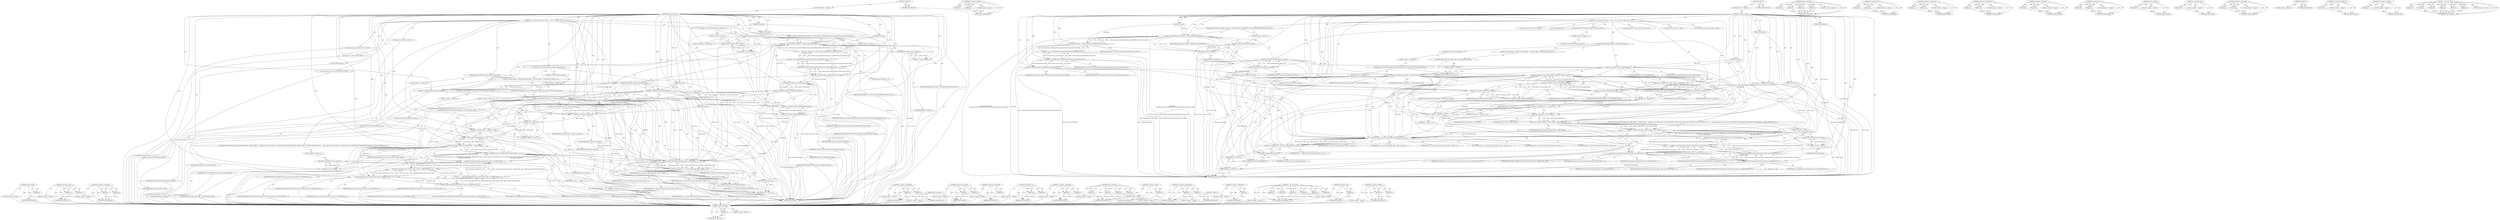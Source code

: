 digraph "&lt;operator&gt;.addition" {
vulnerable_161 [label=<(METHOD,&lt;operator&gt;.minus)>];
vulnerable_162 [label=<(PARAM,p1)>];
vulnerable_163 [label=<(BLOCK,&lt;empty&gt;,&lt;empty&gt;)>];
vulnerable_164 [label=<(METHOD_RETURN,ANY)>];
vulnerable_184 [label=<(METHOD,&lt;operator&gt;.addition)>];
vulnerable_185 [label=<(PARAM,p1)>];
vulnerable_186 [label=<(PARAM,p2)>];
vulnerable_187 [label=<(BLOCK,&lt;empty&gt;,&lt;empty&gt;)>];
vulnerable_188 [label=<(METHOD_RETURN,ANY)>];
vulnerable_6 [label=<(METHOD,&lt;global&gt;)<SUB>1</SUB>>];
vulnerable_7 [label=<(BLOCK,&lt;empty&gt;,&lt;empty&gt;)<SUB>1</SUB>>];
vulnerable_8 [label=<(METHOD,einj_error_inject)<SUB>1</SUB>>];
vulnerable_9 [label=<(PARAM,u32 type)<SUB>1</SUB>>];
vulnerable_10 [label=<(PARAM,u32 flags)<SUB>1</SUB>>];
vulnerable_11 [label=<(PARAM,u64 param1)<SUB>1</SUB>>];
vulnerable_12 [label=<(PARAM,u64 param2)<SUB>1</SUB>>];
vulnerable_13 [label=<(PARAM,u64 param3)<SUB>2</SUB>>];
vulnerable_14 [label=<(PARAM,u64 param4)<SUB>2</SUB>>];
vulnerable_15 [label=<(BLOCK,{
 	int rc;
 	u64 base_addr, size;
 
 	/* If us...,{
 	int rc;
 	u64 base_addr, size;
 
 	/* If us...)<SUB>3</SUB>>];
vulnerable_16 [label="<(LOCAL,int rc: int)<SUB>4</SUB>>"];
vulnerable_17 [label="<(LOCAL,u64 base_addr: u64)<SUB>5</SUB>>"];
vulnerable_18 [label="<(LOCAL,u64 size: u64)<SUB>5</SUB>>"];
vulnerable_19 [label=<(CONTROL_STRUCTURE,IF,if (flags &amp;&amp; (flags &amp;
 		~(SETWA_FLAGS_APICID|SETWA_FLAGS_MEM|SETWA_FLAGS_PCIE_SBDF))))<SUB>8</SUB>>];
vulnerable_20 [label=<(&lt;operator&gt;.logicalAnd,flags &amp;&amp; (flags &amp;
 		~(SETWA_FLAGS_APICID|SETWA...)<SUB>8</SUB>>];
vulnerable_21 [label=<(IDENTIFIER,flags,flags &amp;&amp; (flags &amp;
 		~(SETWA_FLAGS_APICID|SETWA...)<SUB>8</SUB>>];
vulnerable_22 [label=<(&lt;operator&gt;.and,flags &amp;
 		~(SETWA_FLAGS_APICID|SETWA_FLAGS_MEM...)<SUB>8</SUB>>];
vulnerable_23 [label=<(IDENTIFIER,flags,flags &amp;
 		~(SETWA_FLAGS_APICID|SETWA_FLAGS_MEM...)<SUB>8</SUB>>];
vulnerable_24 [label=<(&lt;operator&gt;.not,~(SETWA_FLAGS_APICID|SETWA_FLAGS_MEM|SETWA_FLAG...)<SUB>9</SUB>>];
vulnerable_25 [label=<(&lt;operator&gt;.or,SETWA_FLAGS_APICID|SETWA_FLAGS_MEM|SETWA_FLAGS_...)<SUB>9</SUB>>];
vulnerable_26 [label=<(&lt;operator&gt;.or,SETWA_FLAGS_APICID|SETWA_FLAGS_MEM)<SUB>9</SUB>>];
vulnerable_27 [label=<(IDENTIFIER,SETWA_FLAGS_APICID,SETWA_FLAGS_APICID|SETWA_FLAGS_MEM)<SUB>9</SUB>>];
vulnerable_28 [label=<(IDENTIFIER,SETWA_FLAGS_MEM,SETWA_FLAGS_APICID|SETWA_FLAGS_MEM)<SUB>9</SUB>>];
vulnerable_29 [label=<(IDENTIFIER,SETWA_FLAGS_PCIE_SBDF,SETWA_FLAGS_APICID|SETWA_FLAGS_MEM|SETWA_FLAGS_...)<SUB>9</SUB>>];
vulnerable_30 [label=<(BLOCK,&lt;empty&gt;,&lt;empty&gt;)<SUB>10</SUB>>];
vulnerable_31 [label=<(RETURN,return -EINVAL;,return -EINVAL;)<SUB>10</SUB>>];
vulnerable_32 [label=<(&lt;operator&gt;.minus,-EINVAL)<SUB>10</SUB>>];
vulnerable_33 [label=<(IDENTIFIER,EINVAL,-EINVAL)<SUB>10</SUB>>];
vulnerable_34 [label=<(CONTROL_STRUCTURE,IF,if (!(param_extension || acpi5)))<SUB>18</SUB>>];
vulnerable_35 [label=<(&lt;operator&gt;.logicalNot,!(param_extension || acpi5))<SUB>18</SUB>>];
vulnerable_36 [label=<(&lt;operator&gt;.logicalOr,param_extension || acpi5)<SUB>18</SUB>>];
vulnerable_37 [label=<(IDENTIFIER,param_extension,param_extension || acpi5)<SUB>18</SUB>>];
vulnerable_38 [label=<(IDENTIFIER,acpi5,param_extension || acpi5)<SUB>18</SUB>>];
vulnerable_39 [label=<(BLOCK,&lt;empty&gt;,&lt;empty&gt;)<SUB>19</SUB>>];
vulnerable_40 [label=<(CONTROL_STRUCTURE,GOTO,goto inject;)<SUB>19</SUB>>];
vulnerable_41 [label=<(CONTROL_STRUCTURE,IF,if (type &amp; ACPI5_VENDOR_BIT))<SUB>22</SUB>>];
vulnerable_42 [label=<(&lt;operator&gt;.and,type &amp; ACPI5_VENDOR_BIT)<SUB>22</SUB>>];
vulnerable_43 [label=<(IDENTIFIER,type,type &amp; ACPI5_VENDOR_BIT)<SUB>22</SUB>>];
vulnerable_44 [label=<(IDENTIFIER,ACPI5_VENDOR_BIT,type &amp; ACPI5_VENDOR_BIT)<SUB>22</SUB>>];
vulnerable_45 [label=<(BLOCK,{
		if (vendor_flags != SETWA_FLAGS_MEM)
			got...,{
		if (vendor_flags != SETWA_FLAGS_MEM)
			got...)<SUB>22</SUB>>];
vulnerable_46 [label=<(CONTROL_STRUCTURE,IF,if (vendor_flags != SETWA_FLAGS_MEM))<SUB>23</SUB>>];
vulnerable_47 [label=<(&lt;operator&gt;.notEquals,vendor_flags != SETWA_FLAGS_MEM)<SUB>23</SUB>>];
vulnerable_48 [label=<(IDENTIFIER,vendor_flags,vendor_flags != SETWA_FLAGS_MEM)<SUB>23</SUB>>];
vulnerable_49 [label=<(IDENTIFIER,SETWA_FLAGS_MEM,vendor_flags != SETWA_FLAGS_MEM)<SUB>23</SUB>>];
vulnerable_50 [label=<(BLOCK,&lt;empty&gt;,&lt;empty&gt;)<SUB>24</SUB>>];
vulnerable_51 [label=<(CONTROL_STRUCTURE,GOTO,goto inject;)<SUB>24</SUB>>];
vulnerable_52 [label=<(CONTROL_STRUCTURE,ELSE,else)<SUB>25</SUB>>];
vulnerable_53 [label=<(BLOCK,&lt;empty&gt;,&lt;empty&gt;)<SUB>25</SUB>>];
vulnerable_54 [label=<(CONTROL_STRUCTURE,IF,if (!(type &amp; MEM_ERROR_MASK) &amp;&amp; !(flags &amp; SETWA_FLAGS_MEM)))<SUB>25</SUB>>];
vulnerable_55 [label=<(&lt;operator&gt;.logicalAnd,!(type &amp; MEM_ERROR_MASK) &amp;&amp; !(flags &amp; SETWA_FLA...)<SUB>25</SUB>>];
vulnerable_56 [label=<(&lt;operator&gt;.logicalNot,!(type &amp; MEM_ERROR_MASK))<SUB>25</SUB>>];
vulnerable_57 [label=<(&lt;operator&gt;.and,type &amp; MEM_ERROR_MASK)<SUB>25</SUB>>];
vulnerable_58 [label=<(IDENTIFIER,type,type &amp; MEM_ERROR_MASK)<SUB>25</SUB>>];
vulnerable_59 [label=<(IDENTIFIER,MEM_ERROR_MASK,type &amp; MEM_ERROR_MASK)<SUB>25</SUB>>];
vulnerable_60 [label=<(&lt;operator&gt;.logicalNot,!(flags &amp; SETWA_FLAGS_MEM))<SUB>25</SUB>>];
vulnerable_61 [label=<(&lt;operator&gt;.and,flags &amp; SETWA_FLAGS_MEM)<SUB>25</SUB>>];
vulnerable_62 [label=<(IDENTIFIER,flags,flags &amp; SETWA_FLAGS_MEM)<SUB>25</SUB>>];
vulnerable_63 [label=<(IDENTIFIER,SETWA_FLAGS_MEM,flags &amp; SETWA_FLAGS_MEM)<SUB>25</SUB>>];
vulnerable_64 [label=<(BLOCK,&lt;empty&gt;,&lt;empty&gt;)<SUB>26</SUB>>];
vulnerable_65 [label=<(CONTROL_STRUCTURE,GOTO,goto inject;)<SUB>26</SUB>>];
vulnerable_66 [label=<(&lt;operator&gt;.assignment,base_addr = param1 &amp; param2)<SUB>34</SUB>>];
vulnerable_67 [label=<(IDENTIFIER,base_addr,base_addr = param1 &amp; param2)<SUB>34</SUB>>];
vulnerable_68 [label=<(&lt;operator&gt;.and,param1 &amp; param2)<SUB>34</SUB>>];
vulnerable_69 [label=<(IDENTIFIER,param1,param1 &amp; param2)<SUB>34</SUB>>];
vulnerable_70 [label=<(IDENTIFIER,param2,param1 &amp; param2)<SUB>34</SUB>>];
vulnerable_71 [label=<(&lt;operator&gt;.assignment,size = ~param2 + 1)<SUB>35</SUB>>];
vulnerable_72 [label=<(IDENTIFIER,size,size = ~param2 + 1)<SUB>35</SUB>>];
vulnerable_73 [label=<(&lt;operator&gt;.addition,~param2 + 1)<SUB>35</SUB>>];
vulnerable_74 [label=<(&lt;operator&gt;.not,~param2)<SUB>35</SUB>>];
vulnerable_75 [label=<(IDENTIFIER,param2,~param2)<SUB>35</SUB>>];
vulnerable_76 [label=<(LITERAL,1,~param2 + 1)<SUB>35</SUB>>];
vulnerable_77 [label=<(CONTROL_STRUCTURE,IF,if (((param2 &amp; PAGE_MASK) != PAGE_MASK) ||
	    ((region_intersects(base_addr, size, IORESOURCE_SYSTEM_RAM, IORES_DESC_NONE)
				!= REGION_INTERSECTS) &amp;&amp;
	     (region_intersects(base_addr, size, IORESOURCE_MEM, IORES_DESC_PERSISTENT_MEMORY)
				!= REGION_INTERSECTS))))<SUB>37</SUB>>];
vulnerable_78 [label=<(&lt;operator&gt;.logicalOr,((param2 &amp; PAGE_MASK) != PAGE_MASK) ||
	    ((r...)<SUB>37</SUB>>];
vulnerable_79 [label=<(&lt;operator&gt;.notEquals,(param2 &amp; PAGE_MASK) != PAGE_MASK)<SUB>37</SUB>>];
vulnerable_80 [label=<(&lt;operator&gt;.and,param2 &amp; PAGE_MASK)<SUB>37</SUB>>];
vulnerable_81 [label=<(IDENTIFIER,param2,param2 &amp; PAGE_MASK)<SUB>37</SUB>>];
vulnerable_82 [label=<(IDENTIFIER,PAGE_MASK,param2 &amp; PAGE_MASK)<SUB>37</SUB>>];
vulnerable_83 [label=<(IDENTIFIER,PAGE_MASK,(param2 &amp; PAGE_MASK) != PAGE_MASK)<SUB>37</SUB>>];
vulnerable_84 [label=<(&lt;operator&gt;.logicalAnd,(region_intersects(base_addr, size, IORESOURCE_...)<SUB>38</SUB>>];
vulnerable_85 [label=<(&lt;operator&gt;.notEquals,region_intersects(base_addr, size, IORESOURCE_S...)<SUB>38</SUB>>];
vulnerable_86 [label=<(region_intersects,region_intersects(base_addr, size, IORESOURCE_S...)<SUB>38</SUB>>];
vulnerable_87 [label=<(IDENTIFIER,base_addr,region_intersects(base_addr, size, IORESOURCE_S...)<SUB>38</SUB>>];
vulnerable_88 [label=<(IDENTIFIER,size,region_intersects(base_addr, size, IORESOURCE_S...)<SUB>38</SUB>>];
vulnerable_89 [label=<(IDENTIFIER,IORESOURCE_SYSTEM_RAM,region_intersects(base_addr, size, IORESOURCE_S...)<SUB>38</SUB>>];
vulnerable_90 [label=<(IDENTIFIER,IORES_DESC_NONE,region_intersects(base_addr, size, IORESOURCE_S...)<SUB>38</SUB>>];
vulnerable_91 [label=<(IDENTIFIER,REGION_INTERSECTS,region_intersects(base_addr, size, IORESOURCE_S...)<SUB>39</SUB>>];
vulnerable_92 [label=<(&lt;operator&gt;.notEquals,region_intersects(base_addr, size, IORESOURCE_M...)<SUB>40</SUB>>];
vulnerable_93 [label=<(region_intersects,region_intersects(base_addr, size, IORESOURCE_M...)<SUB>40</SUB>>];
vulnerable_94 [label=<(IDENTIFIER,base_addr,region_intersects(base_addr, size, IORESOURCE_M...)<SUB>40</SUB>>];
vulnerable_95 [label=<(IDENTIFIER,size,region_intersects(base_addr, size, IORESOURCE_M...)<SUB>40</SUB>>];
vulnerable_96 [label=<(IDENTIFIER,IORESOURCE_MEM,region_intersects(base_addr, size, IORESOURCE_M...)<SUB>40</SUB>>];
vulnerable_97 [label=<(IDENTIFIER,IORES_DESC_PERSISTENT_MEMORY,region_intersects(base_addr, size, IORESOURCE_M...)<SUB>40</SUB>>];
vulnerable_98 [label=<(IDENTIFIER,REGION_INTERSECTS,region_intersects(base_addr, size, IORESOURCE_M...)<SUB>41</SUB>>];
vulnerable_99 [label=<(BLOCK,&lt;empty&gt;,&lt;empty&gt;)<SUB>42</SUB>>];
vulnerable_100 [label=<(RETURN,return -EINVAL;,return -EINVAL;)<SUB>42</SUB>>];
vulnerable_101 [label=<(&lt;operator&gt;.minus,-EINVAL)<SUB>42</SUB>>];
vulnerable_102 [label=<(IDENTIFIER,EINVAL,-EINVAL)<SUB>42</SUB>>];
vulnerable_103 [label=<(JUMP_TARGET,inject)<SUB>44</SUB>>];
vulnerable_104 [label="<(LOCAL,mutex_lock : mutex_lock)<SUB>45</SUB>>"];
vulnerable_105 [label=<(&lt;operator&gt;.assignment,rc = __einj_error_inject(type, flags, param1, p...)<SUB>46</SUB>>];
vulnerable_106 [label=<(IDENTIFIER,rc,rc = __einj_error_inject(type, flags, param1, p...)<SUB>46</SUB>>];
vulnerable_107 [label=<(__einj_error_inject,__einj_error_inject(type, flags, param1, param2...)<SUB>46</SUB>>];
vulnerable_108 [label=<(IDENTIFIER,type,__einj_error_inject(type, flags, param1, param2...)<SUB>46</SUB>>];
vulnerable_109 [label=<(IDENTIFIER,flags,__einj_error_inject(type, flags, param1, param2...)<SUB>46</SUB>>];
vulnerable_110 [label=<(IDENTIFIER,param1,__einj_error_inject(type, flags, param1, param2...)<SUB>46</SUB>>];
vulnerable_111 [label=<(IDENTIFIER,param2,__einj_error_inject(type, flags, param1, param2...)<SUB>46</SUB>>];
vulnerable_112 [label=<(IDENTIFIER,param3,__einj_error_inject(type, flags, param1, param2...)<SUB>46</SUB>>];
vulnerable_113 [label=<(IDENTIFIER,param4,__einj_error_inject(type, flags, param1, param2...)<SUB>46</SUB>>];
vulnerable_114 [label=<(mutex_unlock,mutex_unlock(&amp;einj_mutex))<SUB>47</SUB>>];
vulnerable_115 [label=<(&lt;operator&gt;.addressOf,&amp;einj_mutex)<SUB>47</SUB>>];
vulnerable_116 [label=<(IDENTIFIER,einj_mutex,mutex_unlock(&amp;einj_mutex))<SUB>47</SUB>>];
vulnerable_117 [label=<(RETURN,return rc;,return rc;)<SUB>49</SUB>>];
vulnerable_118 [label=<(IDENTIFIER,rc,return rc;)<SUB>49</SUB>>];
vulnerable_119 [label=<(METHOD_RETURN,int)<SUB>1</SUB>>];
vulnerable_121 [label=<(METHOD_RETURN,ANY)<SUB>1</SUB>>];
vulnerable_189 [label=<(METHOD,region_intersects)>];
vulnerable_190 [label=<(PARAM,p1)>];
vulnerable_191 [label=<(PARAM,p2)>];
vulnerable_192 [label=<(PARAM,p3)>];
vulnerable_193 [label=<(PARAM,p4)>];
vulnerable_194 [label=<(BLOCK,&lt;empty&gt;,&lt;empty&gt;)>];
vulnerable_195 [label=<(METHOD_RETURN,ANY)>];
vulnerable_147 [label=<(METHOD,&lt;operator&gt;.and)>];
vulnerable_148 [label=<(PARAM,p1)>];
vulnerable_149 [label=<(PARAM,p2)>];
vulnerable_150 [label=<(BLOCK,&lt;empty&gt;,&lt;empty&gt;)>];
vulnerable_151 [label=<(METHOD_RETURN,ANY)>];
vulnerable_179 [label=<(METHOD,&lt;operator&gt;.assignment)>];
vulnerable_180 [label=<(PARAM,p1)>];
vulnerable_181 [label=<(PARAM,p2)>];
vulnerable_182 [label=<(BLOCK,&lt;empty&gt;,&lt;empty&gt;)>];
vulnerable_183 [label=<(METHOD_RETURN,ANY)>];
vulnerable_174 [label=<(METHOD,&lt;operator&gt;.notEquals)>];
vulnerable_175 [label=<(PARAM,p1)>];
vulnerable_176 [label=<(PARAM,p2)>];
vulnerable_177 [label=<(BLOCK,&lt;empty&gt;,&lt;empty&gt;)>];
vulnerable_178 [label=<(METHOD_RETURN,ANY)>];
vulnerable_169 [label=<(METHOD,&lt;operator&gt;.logicalOr)>];
vulnerable_170 [label=<(PARAM,p1)>];
vulnerable_171 [label=<(PARAM,p2)>];
vulnerable_172 [label=<(BLOCK,&lt;empty&gt;,&lt;empty&gt;)>];
vulnerable_173 [label=<(METHOD_RETURN,ANY)>];
vulnerable_156 [label=<(METHOD,&lt;operator&gt;.or)>];
vulnerable_157 [label=<(PARAM,p1)>];
vulnerable_158 [label=<(PARAM,p2)>];
vulnerable_159 [label=<(BLOCK,&lt;empty&gt;,&lt;empty&gt;)>];
vulnerable_160 [label=<(METHOD_RETURN,ANY)>];
vulnerable_205 [label=<(METHOD,mutex_unlock)>];
vulnerable_206 [label=<(PARAM,p1)>];
vulnerable_207 [label=<(BLOCK,&lt;empty&gt;,&lt;empty&gt;)>];
vulnerable_208 [label=<(METHOD_RETURN,ANY)>];
vulnerable_152 [label=<(METHOD,&lt;operator&gt;.not)>];
vulnerable_153 [label=<(PARAM,p1)>];
vulnerable_154 [label=<(BLOCK,&lt;empty&gt;,&lt;empty&gt;)>];
vulnerable_155 [label=<(METHOD_RETURN,ANY)>];
vulnerable_142 [label=<(METHOD,&lt;operator&gt;.logicalAnd)>];
vulnerable_143 [label=<(PARAM,p1)>];
vulnerable_144 [label=<(PARAM,p2)>];
vulnerable_145 [label=<(BLOCK,&lt;empty&gt;,&lt;empty&gt;)>];
vulnerable_146 [label=<(METHOD_RETURN,ANY)>];
vulnerable_136 [label=<(METHOD,&lt;global&gt;)<SUB>1</SUB>>];
vulnerable_137 [label=<(BLOCK,&lt;empty&gt;,&lt;empty&gt;)>];
vulnerable_138 [label=<(METHOD_RETURN,ANY)>];
vulnerable_209 [label=<(METHOD,&lt;operator&gt;.addressOf)>];
vulnerable_210 [label=<(PARAM,p1)>];
vulnerable_211 [label=<(BLOCK,&lt;empty&gt;,&lt;empty&gt;)>];
vulnerable_212 [label=<(METHOD_RETURN,ANY)>];
vulnerable_165 [label=<(METHOD,&lt;operator&gt;.logicalNot)>];
vulnerable_166 [label=<(PARAM,p1)>];
vulnerable_167 [label=<(BLOCK,&lt;empty&gt;,&lt;empty&gt;)>];
vulnerable_168 [label=<(METHOD_RETURN,ANY)>];
vulnerable_196 [label=<(METHOD,__einj_error_inject)>];
vulnerable_197 [label=<(PARAM,p1)>];
vulnerable_198 [label=<(PARAM,p2)>];
vulnerable_199 [label=<(PARAM,p3)>];
vulnerable_200 [label=<(PARAM,p4)>];
vulnerable_201 [label=<(PARAM,p5)>];
vulnerable_202 [label=<(PARAM,p6)>];
vulnerable_203 [label=<(BLOCK,&lt;empty&gt;,&lt;empty&gt;)>];
vulnerable_204 [label=<(METHOD_RETURN,ANY)>];
fixed_221 [label=<(METHOD,mutex_unlock)>];
fixed_222 [label=<(PARAM,p1)>];
fixed_223 [label=<(BLOCK,&lt;empty&gt;,&lt;empty&gt;)>];
fixed_224 [label=<(METHOD_RETURN,ANY)>];
fixed_167 [label=<(METHOD,&lt;operator&gt;.and)>];
fixed_168 [label=<(PARAM,p1)>];
fixed_169 [label=<(PARAM,p2)>];
fixed_170 [label=<(BLOCK,&lt;empty&gt;,&lt;empty&gt;)>];
fixed_171 [label=<(METHOD_RETURN,ANY)>];
fixed_190 [label=<(METHOD,&lt;operator&gt;.notEquals)>];
fixed_191 [label=<(PARAM,p1)>];
fixed_192 [label=<(PARAM,p2)>];
fixed_193 [label=<(BLOCK,&lt;empty&gt;,&lt;empty&gt;)>];
fixed_194 [label=<(METHOD_RETURN,ANY)>];
fixed_6 [label=<(METHOD,&lt;global&gt;)<SUB>1</SUB>>];
fixed_7 [label=<(BLOCK,&lt;empty&gt;,&lt;empty&gt;)<SUB>1</SUB>>];
fixed_8 [label=<(METHOD,einj_error_inject)<SUB>1</SUB>>];
fixed_9 [label=<(PARAM,u32 type)<SUB>1</SUB>>];
fixed_10 [label=<(PARAM,u32 flags)<SUB>1</SUB>>];
fixed_11 [label=<(PARAM,u64 param1)<SUB>1</SUB>>];
fixed_12 [label=<(PARAM,u64 param2)<SUB>1</SUB>>];
fixed_13 [label=<(PARAM,u64 param3)<SUB>2</SUB>>];
fixed_14 [label=<(PARAM,u64 param4)<SUB>2</SUB>>];
fixed_15 [label=<(BLOCK,{
 	int rc;
 	u64 base_addr, size;
 
	if (get_s...,{
 	int rc;
 	u64 base_addr, size;
 
	if (get_s...)<SUB>3</SUB>>];
fixed_16 [label="<(LOCAL,int rc: int)<SUB>4</SUB>>"];
fixed_17 [label="<(LOCAL,u64 base_addr: u64)<SUB>5</SUB>>"];
fixed_18 [label="<(LOCAL,u64 size: u64)<SUB>5</SUB>>"];
fixed_19 [label=<(CONTROL_STRUCTURE,IF,if (get_securelevel() &gt; 0))<SUB>7</SUB>>];
fixed_20 [label=<(&lt;operator&gt;.greaterThan,get_securelevel() &gt; 0)<SUB>7</SUB>>];
fixed_21 [label=<(get_securelevel,get_securelevel())<SUB>7</SUB>>];
fixed_22 [label=<(LITERAL,0,get_securelevel() &gt; 0)<SUB>7</SUB>>];
fixed_23 [label=<(BLOCK,&lt;empty&gt;,&lt;empty&gt;)<SUB>8</SUB>>];
fixed_24 [label=<(RETURN,return -EPERM;,return -EPERM;)<SUB>8</SUB>>];
fixed_25 [label=<(&lt;operator&gt;.minus,-EPERM)<SUB>8</SUB>>];
fixed_26 [label=<(IDENTIFIER,EPERM,-EPERM)<SUB>8</SUB>>];
fixed_27 [label=<(CONTROL_STRUCTURE,IF,if (flags &amp;&amp; (flags &amp;
 		~(SETWA_FLAGS_APICID|SETWA_FLAGS_MEM|SETWA_FLAGS_PCIE_SBDF))))<SUB>11</SUB>>];
fixed_28 [label=<(&lt;operator&gt;.logicalAnd,flags &amp;&amp; (flags &amp;
 		~(SETWA_FLAGS_APICID|SETWA...)<SUB>11</SUB>>];
fixed_29 [label=<(IDENTIFIER,flags,flags &amp;&amp; (flags &amp;
 		~(SETWA_FLAGS_APICID|SETWA...)<SUB>11</SUB>>];
fixed_30 [label=<(&lt;operator&gt;.and,flags &amp;
 		~(SETWA_FLAGS_APICID|SETWA_FLAGS_MEM...)<SUB>11</SUB>>];
fixed_31 [label=<(IDENTIFIER,flags,flags &amp;
 		~(SETWA_FLAGS_APICID|SETWA_FLAGS_MEM...)<SUB>11</SUB>>];
fixed_32 [label=<(&lt;operator&gt;.not,~(SETWA_FLAGS_APICID|SETWA_FLAGS_MEM|SETWA_FLAG...)<SUB>12</SUB>>];
fixed_33 [label=<(&lt;operator&gt;.or,SETWA_FLAGS_APICID|SETWA_FLAGS_MEM|SETWA_FLAGS_...)<SUB>12</SUB>>];
fixed_34 [label=<(&lt;operator&gt;.or,SETWA_FLAGS_APICID|SETWA_FLAGS_MEM)<SUB>12</SUB>>];
fixed_35 [label=<(IDENTIFIER,SETWA_FLAGS_APICID,SETWA_FLAGS_APICID|SETWA_FLAGS_MEM)<SUB>12</SUB>>];
fixed_36 [label=<(IDENTIFIER,SETWA_FLAGS_MEM,SETWA_FLAGS_APICID|SETWA_FLAGS_MEM)<SUB>12</SUB>>];
fixed_37 [label=<(IDENTIFIER,SETWA_FLAGS_PCIE_SBDF,SETWA_FLAGS_APICID|SETWA_FLAGS_MEM|SETWA_FLAGS_...)<SUB>12</SUB>>];
fixed_38 [label=<(BLOCK,&lt;empty&gt;,&lt;empty&gt;)<SUB>13</SUB>>];
fixed_39 [label=<(RETURN,return -EINVAL;,return -EINVAL;)<SUB>13</SUB>>];
fixed_40 [label=<(&lt;operator&gt;.minus,-EINVAL)<SUB>13</SUB>>];
fixed_41 [label=<(IDENTIFIER,EINVAL,-EINVAL)<SUB>13</SUB>>];
fixed_42 [label=<(CONTROL_STRUCTURE,IF,if (!(param_extension || acpi5)))<SUB>21</SUB>>];
fixed_43 [label=<(&lt;operator&gt;.logicalNot,!(param_extension || acpi5))<SUB>21</SUB>>];
fixed_44 [label=<(&lt;operator&gt;.logicalOr,param_extension || acpi5)<SUB>21</SUB>>];
fixed_45 [label=<(IDENTIFIER,param_extension,param_extension || acpi5)<SUB>21</SUB>>];
fixed_46 [label=<(IDENTIFIER,acpi5,param_extension || acpi5)<SUB>21</SUB>>];
fixed_47 [label=<(BLOCK,&lt;empty&gt;,&lt;empty&gt;)<SUB>22</SUB>>];
fixed_48 [label=<(CONTROL_STRUCTURE,GOTO,goto inject;)<SUB>22</SUB>>];
fixed_49 [label=<(CONTROL_STRUCTURE,IF,if (type &amp; ACPI5_VENDOR_BIT))<SUB>25</SUB>>];
fixed_50 [label=<(&lt;operator&gt;.and,type &amp; ACPI5_VENDOR_BIT)<SUB>25</SUB>>];
fixed_51 [label=<(IDENTIFIER,type,type &amp; ACPI5_VENDOR_BIT)<SUB>25</SUB>>];
fixed_52 [label=<(IDENTIFIER,ACPI5_VENDOR_BIT,type &amp; ACPI5_VENDOR_BIT)<SUB>25</SUB>>];
fixed_53 [label=<(BLOCK,{
		if (vendor_flags != SETWA_FLAGS_MEM)
			got...,{
		if (vendor_flags != SETWA_FLAGS_MEM)
			got...)<SUB>25</SUB>>];
fixed_54 [label=<(CONTROL_STRUCTURE,IF,if (vendor_flags != SETWA_FLAGS_MEM))<SUB>26</SUB>>];
fixed_55 [label=<(&lt;operator&gt;.notEquals,vendor_flags != SETWA_FLAGS_MEM)<SUB>26</SUB>>];
fixed_56 [label=<(IDENTIFIER,vendor_flags,vendor_flags != SETWA_FLAGS_MEM)<SUB>26</SUB>>];
fixed_57 [label=<(IDENTIFIER,SETWA_FLAGS_MEM,vendor_flags != SETWA_FLAGS_MEM)<SUB>26</SUB>>];
fixed_58 [label=<(BLOCK,&lt;empty&gt;,&lt;empty&gt;)<SUB>27</SUB>>];
fixed_59 [label=<(CONTROL_STRUCTURE,GOTO,goto inject;)<SUB>27</SUB>>];
fixed_60 [label=<(CONTROL_STRUCTURE,ELSE,else)<SUB>28</SUB>>];
fixed_61 [label=<(BLOCK,&lt;empty&gt;,&lt;empty&gt;)<SUB>28</SUB>>];
fixed_62 [label=<(CONTROL_STRUCTURE,IF,if (!(type &amp; MEM_ERROR_MASK) &amp;&amp; !(flags &amp; SETWA_FLAGS_MEM)))<SUB>28</SUB>>];
fixed_63 [label=<(&lt;operator&gt;.logicalAnd,!(type &amp; MEM_ERROR_MASK) &amp;&amp; !(flags &amp; SETWA_FLA...)<SUB>28</SUB>>];
fixed_64 [label=<(&lt;operator&gt;.logicalNot,!(type &amp; MEM_ERROR_MASK))<SUB>28</SUB>>];
fixed_65 [label=<(&lt;operator&gt;.and,type &amp; MEM_ERROR_MASK)<SUB>28</SUB>>];
fixed_66 [label=<(IDENTIFIER,type,type &amp; MEM_ERROR_MASK)<SUB>28</SUB>>];
fixed_67 [label=<(IDENTIFIER,MEM_ERROR_MASK,type &amp; MEM_ERROR_MASK)<SUB>28</SUB>>];
fixed_68 [label=<(&lt;operator&gt;.logicalNot,!(flags &amp; SETWA_FLAGS_MEM))<SUB>28</SUB>>];
fixed_69 [label=<(&lt;operator&gt;.and,flags &amp; SETWA_FLAGS_MEM)<SUB>28</SUB>>];
fixed_70 [label=<(IDENTIFIER,flags,flags &amp; SETWA_FLAGS_MEM)<SUB>28</SUB>>];
fixed_71 [label=<(IDENTIFIER,SETWA_FLAGS_MEM,flags &amp; SETWA_FLAGS_MEM)<SUB>28</SUB>>];
fixed_72 [label=<(BLOCK,&lt;empty&gt;,&lt;empty&gt;)<SUB>29</SUB>>];
fixed_73 [label=<(CONTROL_STRUCTURE,GOTO,goto inject;)<SUB>29</SUB>>];
fixed_74 [label=<(&lt;operator&gt;.assignment,base_addr = param1 &amp; param2)<SUB>37</SUB>>];
fixed_75 [label=<(IDENTIFIER,base_addr,base_addr = param1 &amp; param2)<SUB>37</SUB>>];
fixed_76 [label=<(&lt;operator&gt;.and,param1 &amp; param2)<SUB>37</SUB>>];
fixed_77 [label=<(IDENTIFIER,param1,param1 &amp; param2)<SUB>37</SUB>>];
fixed_78 [label=<(IDENTIFIER,param2,param1 &amp; param2)<SUB>37</SUB>>];
fixed_79 [label=<(&lt;operator&gt;.assignment,size = ~param2 + 1)<SUB>38</SUB>>];
fixed_80 [label=<(IDENTIFIER,size,size = ~param2 + 1)<SUB>38</SUB>>];
fixed_81 [label=<(&lt;operator&gt;.addition,~param2 + 1)<SUB>38</SUB>>];
fixed_82 [label=<(&lt;operator&gt;.not,~param2)<SUB>38</SUB>>];
fixed_83 [label=<(IDENTIFIER,param2,~param2)<SUB>38</SUB>>];
fixed_84 [label=<(LITERAL,1,~param2 + 1)<SUB>38</SUB>>];
fixed_85 [label=<(CONTROL_STRUCTURE,IF,if (((param2 &amp; PAGE_MASK) != PAGE_MASK) ||
	    ((region_intersects(base_addr, size, IORESOURCE_SYSTEM_RAM, IORES_DESC_NONE)
				!= REGION_INTERSECTS) &amp;&amp;
	     (region_intersects(base_addr, size, IORESOURCE_MEM, IORES_DESC_PERSISTENT_MEMORY)
				!= REGION_INTERSECTS))))<SUB>40</SUB>>];
fixed_86 [label=<(&lt;operator&gt;.logicalOr,((param2 &amp; PAGE_MASK) != PAGE_MASK) ||
	    ((r...)<SUB>40</SUB>>];
fixed_87 [label=<(&lt;operator&gt;.notEquals,(param2 &amp; PAGE_MASK) != PAGE_MASK)<SUB>40</SUB>>];
fixed_88 [label=<(&lt;operator&gt;.and,param2 &amp; PAGE_MASK)<SUB>40</SUB>>];
fixed_89 [label=<(IDENTIFIER,param2,param2 &amp; PAGE_MASK)<SUB>40</SUB>>];
fixed_90 [label=<(IDENTIFIER,PAGE_MASK,param2 &amp; PAGE_MASK)<SUB>40</SUB>>];
fixed_91 [label=<(IDENTIFIER,PAGE_MASK,(param2 &amp; PAGE_MASK) != PAGE_MASK)<SUB>40</SUB>>];
fixed_92 [label=<(&lt;operator&gt;.logicalAnd,(region_intersects(base_addr, size, IORESOURCE_...)<SUB>41</SUB>>];
fixed_93 [label=<(&lt;operator&gt;.notEquals,region_intersects(base_addr, size, IORESOURCE_S...)<SUB>41</SUB>>];
fixed_94 [label=<(region_intersects,region_intersects(base_addr, size, IORESOURCE_S...)<SUB>41</SUB>>];
fixed_95 [label=<(IDENTIFIER,base_addr,region_intersects(base_addr, size, IORESOURCE_S...)<SUB>41</SUB>>];
fixed_96 [label=<(IDENTIFIER,size,region_intersects(base_addr, size, IORESOURCE_S...)<SUB>41</SUB>>];
fixed_97 [label=<(IDENTIFIER,IORESOURCE_SYSTEM_RAM,region_intersects(base_addr, size, IORESOURCE_S...)<SUB>41</SUB>>];
fixed_98 [label=<(IDENTIFIER,IORES_DESC_NONE,region_intersects(base_addr, size, IORESOURCE_S...)<SUB>41</SUB>>];
fixed_99 [label=<(IDENTIFIER,REGION_INTERSECTS,region_intersects(base_addr, size, IORESOURCE_S...)<SUB>42</SUB>>];
fixed_100 [label=<(&lt;operator&gt;.notEquals,region_intersects(base_addr, size, IORESOURCE_M...)<SUB>43</SUB>>];
fixed_101 [label=<(region_intersects,region_intersects(base_addr, size, IORESOURCE_M...)<SUB>43</SUB>>];
fixed_102 [label=<(IDENTIFIER,base_addr,region_intersects(base_addr, size, IORESOURCE_M...)<SUB>43</SUB>>];
fixed_103 [label=<(IDENTIFIER,size,region_intersects(base_addr, size, IORESOURCE_M...)<SUB>43</SUB>>];
fixed_104 [label=<(IDENTIFIER,IORESOURCE_MEM,region_intersects(base_addr, size, IORESOURCE_M...)<SUB>43</SUB>>];
fixed_105 [label=<(IDENTIFIER,IORES_DESC_PERSISTENT_MEMORY,region_intersects(base_addr, size, IORESOURCE_M...)<SUB>43</SUB>>];
fixed_106 [label=<(IDENTIFIER,REGION_INTERSECTS,region_intersects(base_addr, size, IORESOURCE_M...)<SUB>44</SUB>>];
fixed_107 [label=<(BLOCK,&lt;empty&gt;,&lt;empty&gt;)<SUB>45</SUB>>];
fixed_108 [label=<(RETURN,return -EINVAL;,return -EINVAL;)<SUB>45</SUB>>];
fixed_109 [label=<(&lt;operator&gt;.minus,-EINVAL)<SUB>45</SUB>>];
fixed_110 [label=<(IDENTIFIER,EINVAL,-EINVAL)<SUB>45</SUB>>];
fixed_111 [label=<(JUMP_TARGET,inject)<SUB>47</SUB>>];
fixed_112 [label="<(LOCAL,mutex_lock : mutex_lock)<SUB>48</SUB>>"];
fixed_113 [label=<(&lt;operator&gt;.assignment,rc = __einj_error_inject(type, flags, param1, p...)<SUB>49</SUB>>];
fixed_114 [label=<(IDENTIFIER,rc,rc = __einj_error_inject(type, flags, param1, p...)<SUB>49</SUB>>];
fixed_115 [label=<(__einj_error_inject,__einj_error_inject(type, flags, param1, param2...)<SUB>49</SUB>>];
fixed_116 [label=<(IDENTIFIER,type,__einj_error_inject(type, flags, param1, param2...)<SUB>49</SUB>>];
fixed_117 [label=<(IDENTIFIER,flags,__einj_error_inject(type, flags, param1, param2...)<SUB>49</SUB>>];
fixed_118 [label=<(IDENTIFIER,param1,__einj_error_inject(type, flags, param1, param2...)<SUB>49</SUB>>];
fixed_119 [label=<(IDENTIFIER,param2,__einj_error_inject(type, flags, param1, param2...)<SUB>49</SUB>>];
fixed_120 [label=<(IDENTIFIER,param3,__einj_error_inject(type, flags, param1, param2...)<SUB>49</SUB>>];
fixed_121 [label=<(IDENTIFIER,param4,__einj_error_inject(type, flags, param1, param2...)<SUB>49</SUB>>];
fixed_122 [label=<(mutex_unlock,mutex_unlock(&amp;einj_mutex))<SUB>50</SUB>>];
fixed_123 [label=<(&lt;operator&gt;.addressOf,&amp;einj_mutex)<SUB>50</SUB>>];
fixed_124 [label=<(IDENTIFIER,einj_mutex,mutex_unlock(&amp;einj_mutex))<SUB>50</SUB>>];
fixed_125 [label=<(RETURN,return rc;,return rc;)<SUB>52</SUB>>];
fixed_126 [label=<(IDENTIFIER,rc,return rc;)<SUB>52</SUB>>];
fixed_127 [label=<(METHOD_RETURN,int)<SUB>1</SUB>>];
fixed_129 [label=<(METHOD_RETURN,ANY)<SUB>1</SUB>>];
fixed_195 [label=<(METHOD,&lt;operator&gt;.assignment)>];
fixed_196 [label=<(PARAM,p1)>];
fixed_197 [label=<(PARAM,p2)>];
fixed_198 [label=<(BLOCK,&lt;empty&gt;,&lt;empty&gt;)>];
fixed_199 [label=<(METHOD_RETURN,ANY)>];
fixed_155 [label=<(METHOD,get_securelevel)>];
fixed_156 [label=<(BLOCK,&lt;empty&gt;,&lt;empty&gt;)>];
fixed_157 [label=<(METHOD_RETURN,ANY)>];
fixed_185 [label=<(METHOD,&lt;operator&gt;.logicalOr)>];
fixed_186 [label=<(PARAM,p1)>];
fixed_187 [label=<(PARAM,p2)>];
fixed_188 [label=<(BLOCK,&lt;empty&gt;,&lt;empty&gt;)>];
fixed_189 [label=<(METHOD_RETURN,ANY)>];
fixed_181 [label=<(METHOD,&lt;operator&gt;.logicalNot)>];
fixed_182 [label=<(PARAM,p1)>];
fixed_183 [label=<(BLOCK,&lt;empty&gt;,&lt;empty&gt;)>];
fixed_184 [label=<(METHOD_RETURN,ANY)>];
fixed_176 [label=<(METHOD,&lt;operator&gt;.or)>];
fixed_177 [label=<(PARAM,p1)>];
fixed_178 [label=<(PARAM,p2)>];
fixed_179 [label=<(BLOCK,&lt;empty&gt;,&lt;empty&gt;)>];
fixed_180 [label=<(METHOD_RETURN,ANY)>];
fixed_162 [label=<(METHOD,&lt;operator&gt;.logicalAnd)>];
fixed_163 [label=<(PARAM,p1)>];
fixed_164 [label=<(PARAM,p2)>];
fixed_165 [label=<(BLOCK,&lt;empty&gt;,&lt;empty&gt;)>];
fixed_166 [label=<(METHOD_RETURN,ANY)>];
fixed_205 [label=<(METHOD,region_intersects)>];
fixed_206 [label=<(PARAM,p1)>];
fixed_207 [label=<(PARAM,p2)>];
fixed_208 [label=<(PARAM,p3)>];
fixed_209 [label=<(PARAM,p4)>];
fixed_210 [label=<(BLOCK,&lt;empty&gt;,&lt;empty&gt;)>];
fixed_211 [label=<(METHOD_RETURN,ANY)>];
fixed_158 [label=<(METHOD,&lt;operator&gt;.minus)>];
fixed_159 [label=<(PARAM,p1)>];
fixed_160 [label=<(BLOCK,&lt;empty&gt;,&lt;empty&gt;)>];
fixed_161 [label=<(METHOD_RETURN,ANY)>];
fixed_150 [label=<(METHOD,&lt;operator&gt;.greaterThan)>];
fixed_151 [label=<(PARAM,p1)>];
fixed_152 [label=<(PARAM,p2)>];
fixed_153 [label=<(BLOCK,&lt;empty&gt;,&lt;empty&gt;)>];
fixed_154 [label=<(METHOD_RETURN,ANY)>];
fixed_144 [label=<(METHOD,&lt;global&gt;)<SUB>1</SUB>>];
fixed_145 [label=<(BLOCK,&lt;empty&gt;,&lt;empty&gt;)>];
fixed_146 [label=<(METHOD_RETURN,ANY)>];
fixed_225 [label=<(METHOD,&lt;operator&gt;.addressOf)>];
fixed_226 [label=<(PARAM,p1)>];
fixed_227 [label=<(BLOCK,&lt;empty&gt;,&lt;empty&gt;)>];
fixed_228 [label=<(METHOD_RETURN,ANY)>];
fixed_212 [label=<(METHOD,__einj_error_inject)>];
fixed_213 [label=<(PARAM,p1)>];
fixed_214 [label=<(PARAM,p2)>];
fixed_215 [label=<(PARAM,p3)>];
fixed_216 [label=<(PARAM,p4)>];
fixed_217 [label=<(PARAM,p5)>];
fixed_218 [label=<(PARAM,p6)>];
fixed_219 [label=<(BLOCK,&lt;empty&gt;,&lt;empty&gt;)>];
fixed_220 [label=<(METHOD_RETURN,ANY)>];
fixed_172 [label=<(METHOD,&lt;operator&gt;.not)>];
fixed_173 [label=<(PARAM,p1)>];
fixed_174 [label=<(BLOCK,&lt;empty&gt;,&lt;empty&gt;)>];
fixed_175 [label=<(METHOD_RETURN,ANY)>];
fixed_200 [label=<(METHOD,&lt;operator&gt;.addition)>];
fixed_201 [label=<(PARAM,p1)>];
fixed_202 [label=<(PARAM,p2)>];
fixed_203 [label=<(BLOCK,&lt;empty&gt;,&lt;empty&gt;)>];
fixed_204 [label=<(METHOD_RETURN,ANY)>];
vulnerable_161 -> vulnerable_162  [key=0, label="AST: "];
vulnerable_161 -> vulnerable_162  [key=1, label="DDG: "];
vulnerable_161 -> vulnerable_163  [key=0, label="AST: "];
vulnerable_161 -> vulnerable_164  [key=0, label="AST: "];
vulnerable_161 -> vulnerable_164  [key=1, label="CFG: "];
vulnerable_162 -> vulnerable_164  [key=0, label="DDG: p1"];
vulnerable_184 -> vulnerable_185  [key=0, label="AST: "];
vulnerable_184 -> vulnerable_185  [key=1, label="DDG: "];
vulnerable_184 -> vulnerable_187  [key=0, label="AST: "];
vulnerable_184 -> vulnerable_186  [key=0, label="AST: "];
vulnerable_184 -> vulnerable_186  [key=1, label="DDG: "];
vulnerable_184 -> vulnerable_188  [key=0, label="AST: "];
vulnerable_184 -> vulnerable_188  [key=1, label="CFG: "];
vulnerable_185 -> vulnerable_188  [key=0, label="DDG: p1"];
vulnerable_186 -> vulnerable_188  [key=0, label="DDG: p2"];
vulnerable_6 -> vulnerable_7  [key=0, label="AST: "];
vulnerable_6 -> vulnerable_121  [key=0, label="AST: "];
vulnerable_6 -> vulnerable_121  [key=1, label="CFG: "];
vulnerable_7 -> vulnerable_8  [key=0, label="AST: "];
vulnerable_8 -> vulnerable_9  [key=0, label="AST: "];
vulnerable_8 -> vulnerable_9  [key=1, label="DDG: "];
vulnerable_8 -> vulnerable_10  [key=0, label="AST: "];
vulnerable_8 -> vulnerable_10  [key=1, label="DDG: "];
vulnerable_8 -> vulnerable_11  [key=0, label="AST: "];
vulnerable_8 -> vulnerable_11  [key=1, label="DDG: "];
vulnerable_8 -> vulnerable_12  [key=0, label="AST: "];
vulnerable_8 -> vulnerable_12  [key=1, label="DDG: "];
vulnerable_8 -> vulnerable_13  [key=0, label="AST: "];
vulnerable_8 -> vulnerable_13  [key=1, label="DDG: "];
vulnerable_8 -> vulnerable_14  [key=0, label="AST: "];
vulnerable_8 -> vulnerable_14  [key=1, label="DDG: "];
vulnerable_8 -> vulnerable_15  [key=0, label="AST: "];
vulnerable_8 -> vulnerable_119  [key=0, label="AST: "];
vulnerable_8 -> vulnerable_20  [key=0, label="CFG: "];
vulnerable_8 -> vulnerable_20  [key=1, label="DDG: "];
vulnerable_8 -> vulnerable_26  [key=0, label="CFG: "];
vulnerable_8 -> vulnerable_26  [key=1, label="DDG: "];
vulnerable_8 -> vulnerable_71  [key=0, label="DDG: "];
vulnerable_8 -> vulnerable_114  [key=0, label="DDG: "];
vulnerable_8 -> vulnerable_118  [key=0, label="DDG: "];
vulnerable_8 -> vulnerable_42  [key=0, label="DDG: "];
vulnerable_8 -> vulnerable_68  [key=0, label="DDG: "];
vulnerable_8 -> vulnerable_73  [key=0, label="DDG: "];
vulnerable_8 -> vulnerable_107  [key=0, label="DDG: "];
vulnerable_8 -> vulnerable_22  [key=0, label="DDG: "];
vulnerable_8 -> vulnerable_36  [key=0, label="DDG: "];
vulnerable_8 -> vulnerable_74  [key=0, label="DDG: "];
vulnerable_8 -> vulnerable_79  [key=0, label="DDG: "];
vulnerable_8 -> vulnerable_32  [key=0, label="DDG: "];
vulnerable_8 -> vulnerable_47  [key=0, label="DDG: "];
vulnerable_8 -> vulnerable_80  [key=0, label="DDG: "];
vulnerable_8 -> vulnerable_85  [key=0, label="DDG: "];
vulnerable_8 -> vulnerable_92  [key=0, label="DDG: "];
vulnerable_8 -> vulnerable_101  [key=0, label="DDG: "];
vulnerable_8 -> vulnerable_25  [key=0, label="DDG: "];
vulnerable_8 -> vulnerable_86  [key=0, label="DDG: "];
vulnerable_8 -> vulnerable_93  [key=0, label="DDG: "];
vulnerable_8 -> vulnerable_57  [key=0, label="DDG: "];
vulnerable_8 -> vulnerable_61  [key=0, label="DDG: "];
vulnerable_9 -> vulnerable_119  [key=0, label="DDG: type"];
vulnerable_9 -> vulnerable_42  [key=0, label="DDG: type"];
vulnerable_9 -> vulnerable_107  [key=0, label="DDG: type"];
vulnerable_10 -> vulnerable_20  [key=0, label="DDG: flags"];
vulnerable_10 -> vulnerable_22  [key=0, label="DDG: flags"];
vulnerable_11 -> vulnerable_119  [key=0, label="DDG: param1"];
vulnerable_11 -> vulnerable_68  [key=0, label="DDG: param1"];
vulnerable_11 -> vulnerable_107  [key=0, label="DDG: param1"];
vulnerable_12 -> vulnerable_119  [key=0, label="DDG: param2"];
vulnerable_12 -> vulnerable_68  [key=0, label="DDG: param2"];
vulnerable_12 -> vulnerable_107  [key=0, label="DDG: param2"];
vulnerable_13 -> vulnerable_119  [key=0, label="DDG: param3"];
vulnerable_13 -> vulnerable_107  [key=0, label="DDG: param3"];
vulnerable_14 -> vulnerable_119  [key=0, label="DDG: param4"];
vulnerable_14 -> vulnerable_107  [key=0, label="DDG: param4"];
vulnerable_15 -> vulnerable_16  [key=0, label="AST: "];
vulnerable_15 -> vulnerable_17  [key=0, label="AST: "];
vulnerable_15 -> vulnerable_18  [key=0, label="AST: "];
vulnerable_15 -> vulnerable_19  [key=0, label="AST: "];
vulnerable_15 -> vulnerable_34  [key=0, label="AST: "];
vulnerable_15 -> vulnerable_41  [key=0, label="AST: "];
vulnerable_15 -> vulnerable_66  [key=0, label="AST: "];
vulnerable_15 -> vulnerable_71  [key=0, label="AST: "];
vulnerable_15 -> vulnerable_77  [key=0, label="AST: "];
vulnerable_15 -> vulnerable_103  [key=0, label="AST: "];
vulnerable_15 -> vulnerable_104  [key=0, label="AST: "];
vulnerable_15 -> vulnerable_105  [key=0, label="AST: "];
vulnerable_15 -> vulnerable_114  [key=0, label="AST: "];
vulnerable_15 -> vulnerable_117  [key=0, label="AST: "];
vulnerable_19 -> vulnerable_20  [key=0, label="AST: "];
vulnerable_19 -> vulnerable_30  [key=0, label="AST: "];
vulnerable_20 -> vulnerable_21  [key=0, label="AST: "];
vulnerable_20 -> vulnerable_22  [key=0, label="AST: "];
vulnerable_20 -> vulnerable_32  [key=0, label="CFG: "];
vulnerable_20 -> vulnerable_32  [key=1, label="CDG: "];
vulnerable_20 -> vulnerable_36  [key=0, label="CFG: "];
vulnerable_20 -> vulnerable_36  [key=1, label="CDG: "];
vulnerable_20 -> vulnerable_119  [key=0, label="DDG: flags"];
vulnerable_20 -> vulnerable_119  [key=1, label="DDG: flags &amp;
 		~(SETWA_FLAGS_APICID|SETWA_FLAGS_MEM|SETWA_FLAGS_PCIE_SBDF)"];
vulnerable_20 -> vulnerable_119  [key=2, label="DDG: flags &amp;&amp; (flags &amp;
 		~(SETWA_FLAGS_APICID|SETWA_FLAGS_MEM|SETWA_FLAGS_PCIE_SBDF))"];
vulnerable_20 -> vulnerable_107  [key=0, label="DDG: flags"];
vulnerable_20 -> vulnerable_61  [key=0, label="DDG: flags"];
vulnerable_20 -> vulnerable_35  [key=0, label="CDG: "];
vulnerable_20 -> vulnerable_31  [key=0, label="CDG: "];
vulnerable_22 -> vulnerable_23  [key=0, label="AST: "];
vulnerable_22 -> vulnerable_24  [key=0, label="AST: "];
vulnerable_22 -> vulnerable_20  [key=0, label="CFG: "];
vulnerable_22 -> vulnerable_20  [key=1, label="DDG: flags"];
vulnerable_22 -> vulnerable_20  [key=2, label="DDG: ~(SETWA_FLAGS_APICID|SETWA_FLAGS_MEM|SETWA_FLAGS_PCIE_SBDF)"];
vulnerable_22 -> vulnerable_119  [key=0, label="DDG: ~(SETWA_FLAGS_APICID|SETWA_FLAGS_MEM|SETWA_FLAGS_PCIE_SBDF)"];
vulnerable_24 -> vulnerable_25  [key=0, label="AST: "];
vulnerable_24 -> vulnerable_22  [key=0, label="CFG: "];
vulnerable_24 -> vulnerable_22  [key=1, label="DDG: SETWA_FLAGS_APICID|SETWA_FLAGS_MEM|SETWA_FLAGS_PCIE_SBDF"];
vulnerable_24 -> vulnerable_119  [key=0, label="DDG: SETWA_FLAGS_APICID|SETWA_FLAGS_MEM|SETWA_FLAGS_PCIE_SBDF"];
vulnerable_25 -> vulnerable_26  [key=0, label="AST: "];
vulnerable_25 -> vulnerable_29  [key=0, label="AST: "];
vulnerable_25 -> vulnerable_24  [key=0, label="CFG: "];
vulnerable_25 -> vulnerable_24  [key=1, label="DDG: SETWA_FLAGS_APICID|SETWA_FLAGS_MEM"];
vulnerable_25 -> vulnerable_24  [key=2, label="DDG: SETWA_FLAGS_PCIE_SBDF"];
vulnerable_25 -> vulnerable_119  [key=0, label="DDG: SETWA_FLAGS_APICID|SETWA_FLAGS_MEM"];
vulnerable_25 -> vulnerable_119  [key=1, label="DDG: SETWA_FLAGS_PCIE_SBDF"];
vulnerable_26 -> vulnerable_27  [key=0, label="AST: "];
vulnerable_26 -> vulnerable_28  [key=0, label="AST: "];
vulnerable_26 -> vulnerable_25  [key=0, label="CFG: "];
vulnerable_26 -> vulnerable_25  [key=1, label="DDG: SETWA_FLAGS_APICID"];
vulnerable_26 -> vulnerable_25  [key=2, label="DDG: SETWA_FLAGS_MEM"];
vulnerable_26 -> vulnerable_119  [key=0, label="DDG: SETWA_FLAGS_MEM"];
vulnerable_26 -> vulnerable_119  [key=1, label="DDG: SETWA_FLAGS_APICID"];
vulnerable_26 -> vulnerable_47  [key=0, label="DDG: SETWA_FLAGS_MEM"];
vulnerable_26 -> vulnerable_61  [key=0, label="DDG: SETWA_FLAGS_MEM"];
vulnerable_30 -> vulnerable_31  [key=0, label="AST: "];
vulnerable_31 -> vulnerable_32  [key=0, label="AST: "];
vulnerable_31 -> vulnerable_119  [key=0, label="CFG: "];
vulnerable_31 -> vulnerable_119  [key=1, label="DDG: &lt;RET&gt;"];
vulnerable_32 -> vulnerable_33  [key=0, label="AST: "];
vulnerable_32 -> vulnerable_31  [key=0, label="CFG: "];
vulnerable_32 -> vulnerable_31  [key=1, label="DDG: -EINVAL"];
vulnerable_32 -> vulnerable_119  [key=0, label="DDG: EINVAL"];
vulnerable_32 -> vulnerable_119  [key=1, label="DDG: -EINVAL"];
vulnerable_34 -> vulnerable_35  [key=0, label="AST: "];
vulnerable_34 -> vulnerable_39  [key=0, label="AST: "];
vulnerable_35 -> vulnerable_36  [key=0, label="AST: "];
vulnerable_35 -> vulnerable_107  [key=0, label="CFG: "];
vulnerable_35 -> vulnerable_107  [key=1, label="CDG: "];
vulnerable_35 -> vulnerable_42  [key=0, label="CFG: "];
vulnerable_35 -> vulnerable_42  [key=1, label="CDG: "];
vulnerable_35 -> vulnerable_115  [key=0, label="CDG: "];
vulnerable_35 -> vulnerable_114  [key=0, label="CDG: "];
vulnerable_35 -> vulnerable_105  [key=0, label="CDG: "];
vulnerable_35 -> vulnerable_117  [key=0, label="CDG: "];
vulnerable_36 -> vulnerable_37  [key=0, label="AST: "];
vulnerable_36 -> vulnerable_38  [key=0, label="AST: "];
vulnerable_36 -> vulnerable_35  [key=0, label="CFG: "];
vulnerable_36 -> vulnerable_35  [key=1, label="DDG: param_extension"];
vulnerable_36 -> vulnerable_35  [key=2, label="DDG: acpi5"];
vulnerable_36 -> vulnerable_119  [key=0, label="DDG: param_extension"];
vulnerable_39 -> vulnerable_40  [key=0, label="AST: "];
vulnerable_41 -> vulnerable_42  [key=0, label="AST: "];
vulnerable_41 -> vulnerable_45  [key=0, label="AST: "];
vulnerable_41 -> vulnerable_52  [key=0, label="AST: "];
vulnerable_42 -> vulnerable_43  [key=0, label="AST: "];
vulnerable_42 -> vulnerable_44  [key=0, label="AST: "];
vulnerable_42 -> vulnerable_47  [key=0, label="CFG: "];
vulnerable_42 -> vulnerable_47  [key=1, label="CDG: "];
vulnerable_42 -> vulnerable_57  [key=0, label="CFG: "];
vulnerable_42 -> vulnerable_57  [key=1, label="DDG: type"];
vulnerable_42 -> vulnerable_57  [key=2, label="CDG: "];
vulnerable_42 -> vulnerable_119  [key=0, label="DDG: ACPI5_VENDOR_BIT"];
vulnerable_42 -> vulnerable_107  [key=0, label="DDG: type"];
vulnerable_42 -> vulnerable_56  [key=0, label="CDG: "];
vulnerable_42 -> vulnerable_55  [key=0, label="CDG: "];
vulnerable_45 -> vulnerable_46  [key=0, label="AST: "];
vulnerable_46 -> vulnerable_47  [key=0, label="AST: "];
vulnerable_46 -> vulnerable_50  [key=0, label="AST: "];
vulnerable_47 -> vulnerable_48  [key=0, label="AST: "];
vulnerable_47 -> vulnerable_49  [key=0, label="AST: "];
vulnerable_47 -> vulnerable_107  [key=0, label="CFG: "];
vulnerable_47 -> vulnerable_107  [key=1, label="CDG: "];
vulnerable_47 -> vulnerable_68  [key=0, label="CFG: "];
vulnerable_47 -> vulnerable_68  [key=1, label="CDG: "];
vulnerable_47 -> vulnerable_119  [key=0, label="DDG: vendor_flags"];
vulnerable_47 -> vulnerable_115  [key=0, label="CDG: "];
vulnerable_47 -> vulnerable_73  [key=0, label="CDG: "];
vulnerable_47 -> vulnerable_66  [key=0, label="CDG: "];
vulnerable_47 -> vulnerable_114  [key=0, label="CDG: "];
vulnerable_47 -> vulnerable_74  [key=0, label="CDG: "];
vulnerable_47 -> vulnerable_79  [key=0, label="CDG: "];
vulnerable_47 -> vulnerable_80  [key=0, label="CDG: "];
vulnerable_47 -> vulnerable_71  [key=0, label="CDG: "];
vulnerable_47 -> vulnerable_105  [key=0, label="CDG: "];
vulnerable_47 -> vulnerable_117  [key=0, label="CDG: "];
vulnerable_47 -> vulnerable_78  [key=0, label="CDG: "];
vulnerable_50 -> vulnerable_51  [key=0, label="AST: "];
vulnerable_52 -> vulnerable_53  [key=0, label="AST: "];
vulnerable_53 -> vulnerable_54  [key=0, label="AST: "];
vulnerable_54 -> vulnerable_55  [key=0, label="AST: "];
vulnerable_54 -> vulnerable_64  [key=0, label="AST: "];
vulnerable_55 -> vulnerable_56  [key=0, label="AST: "];
vulnerable_55 -> vulnerable_60  [key=0, label="AST: "];
vulnerable_55 -> vulnerable_107  [key=0, label="CFG: "];
vulnerable_55 -> vulnerable_107  [key=1, label="CDG: "];
vulnerable_55 -> vulnerable_68  [key=0, label="CFG: "];
vulnerable_55 -> vulnerable_68  [key=1, label="CDG: "];
vulnerable_55 -> vulnerable_115  [key=0, label="CDG: "];
vulnerable_55 -> vulnerable_73  [key=0, label="CDG: "];
vulnerable_55 -> vulnerable_66  [key=0, label="CDG: "];
vulnerable_55 -> vulnerable_114  [key=0, label="CDG: "];
vulnerable_55 -> vulnerable_74  [key=0, label="CDG: "];
vulnerable_55 -> vulnerable_79  [key=0, label="CDG: "];
vulnerable_55 -> vulnerable_80  [key=0, label="CDG: "];
vulnerable_55 -> vulnerable_71  [key=0, label="CDG: "];
vulnerable_55 -> vulnerable_105  [key=0, label="CDG: "];
vulnerable_55 -> vulnerable_117  [key=0, label="CDG: "];
vulnerable_55 -> vulnerable_78  [key=0, label="CDG: "];
vulnerable_56 -> vulnerable_57  [key=0, label="AST: "];
vulnerable_56 -> vulnerable_55  [key=0, label="CFG: "];
vulnerable_56 -> vulnerable_55  [key=1, label="DDG: type &amp; MEM_ERROR_MASK"];
vulnerable_56 -> vulnerable_61  [key=0, label="CFG: "];
vulnerable_56 -> vulnerable_61  [key=1, label="CDG: "];
vulnerable_56 -> vulnerable_60  [key=0, label="CDG: "];
vulnerable_57 -> vulnerable_58  [key=0, label="AST: "];
vulnerable_57 -> vulnerable_59  [key=0, label="AST: "];
vulnerable_57 -> vulnerable_56  [key=0, label="CFG: "];
vulnerable_57 -> vulnerable_56  [key=1, label="DDG: type"];
vulnerable_57 -> vulnerable_56  [key=2, label="DDG: MEM_ERROR_MASK"];
vulnerable_57 -> vulnerable_119  [key=0, label="DDG: MEM_ERROR_MASK"];
vulnerable_57 -> vulnerable_107  [key=0, label="DDG: type"];
vulnerable_60 -> vulnerable_61  [key=0, label="AST: "];
vulnerable_60 -> vulnerable_55  [key=0, label="CFG: "];
vulnerable_60 -> vulnerable_55  [key=1, label="DDG: flags &amp; SETWA_FLAGS_MEM"];
vulnerable_61 -> vulnerable_62  [key=0, label="AST: "];
vulnerable_61 -> vulnerable_63  [key=0, label="AST: "];
vulnerable_61 -> vulnerable_60  [key=0, label="CFG: "];
vulnerable_61 -> vulnerable_60  [key=1, label="DDG: flags"];
vulnerable_61 -> vulnerable_60  [key=2, label="DDG: SETWA_FLAGS_MEM"];
vulnerable_61 -> vulnerable_107  [key=0, label="DDG: flags"];
vulnerable_64 -> vulnerable_65  [key=0, label="AST: "];
vulnerable_66 -> vulnerable_67  [key=0, label="AST: "];
vulnerable_66 -> vulnerable_68  [key=0, label="AST: "];
vulnerable_66 -> vulnerable_74  [key=0, label="CFG: "];
vulnerable_66 -> vulnerable_86  [key=0, label="DDG: base_addr"];
vulnerable_68 -> vulnerable_69  [key=0, label="AST: "];
vulnerable_68 -> vulnerable_70  [key=0, label="AST: "];
vulnerable_68 -> vulnerable_66  [key=0, label="CFG: "];
vulnerable_68 -> vulnerable_66  [key=1, label="DDG: param1"];
vulnerable_68 -> vulnerable_66  [key=2, label="DDG: param2"];
vulnerable_68 -> vulnerable_107  [key=0, label="DDG: param1"];
vulnerable_68 -> vulnerable_74  [key=0, label="DDG: param2"];
vulnerable_71 -> vulnerable_72  [key=0, label="AST: "];
vulnerable_71 -> vulnerable_73  [key=0, label="AST: "];
vulnerable_71 -> vulnerable_80  [key=0, label="CFG: "];
vulnerable_71 -> vulnerable_86  [key=0, label="DDG: size"];
vulnerable_73 -> vulnerable_74  [key=0, label="AST: "];
vulnerable_73 -> vulnerable_76  [key=0, label="AST: "];
vulnerable_73 -> vulnerable_71  [key=0, label="CFG: "];
vulnerable_74 -> vulnerable_75  [key=0, label="AST: "];
vulnerable_74 -> vulnerable_73  [key=0, label="CFG: "];
vulnerable_74 -> vulnerable_73  [key=1, label="DDG: param2"];
vulnerable_74 -> vulnerable_71  [key=0, label="DDG: param2"];
vulnerable_74 -> vulnerable_80  [key=0, label="DDG: param2"];
vulnerable_77 -> vulnerable_78  [key=0, label="AST: "];
vulnerable_77 -> vulnerable_99  [key=0, label="AST: "];
vulnerable_78 -> vulnerable_79  [key=0, label="AST: "];
vulnerable_78 -> vulnerable_84  [key=0, label="AST: "];
vulnerable_78 -> vulnerable_101  [key=0, label="CFG: "];
vulnerable_78 -> vulnerable_101  [key=1, label="CDG: "];
vulnerable_78 -> vulnerable_107  [key=0, label="CFG: "];
vulnerable_78 -> vulnerable_107  [key=1, label="CDG: "];
vulnerable_78 -> vulnerable_115  [key=0, label="CDG: "];
vulnerable_78 -> vulnerable_114  [key=0, label="CDG: "];
vulnerable_78 -> vulnerable_105  [key=0, label="CDG: "];
vulnerable_78 -> vulnerable_100  [key=0, label="CDG: "];
vulnerable_78 -> vulnerable_117  [key=0, label="CDG: "];
vulnerable_79 -> vulnerable_80  [key=0, label="AST: "];
vulnerable_79 -> vulnerable_83  [key=0, label="AST: "];
vulnerable_79 -> vulnerable_78  [key=0, label="CFG: "];
vulnerable_79 -> vulnerable_78  [key=1, label="DDG: param2 &amp; PAGE_MASK"];
vulnerable_79 -> vulnerable_78  [key=2, label="DDG: PAGE_MASK"];
vulnerable_79 -> vulnerable_86  [key=0, label="CFG: "];
vulnerable_79 -> vulnerable_86  [key=1, label="CDG: "];
vulnerable_79 -> vulnerable_84  [key=0, label="CDG: "];
vulnerable_79 -> vulnerable_85  [key=0, label="CDG: "];
vulnerable_80 -> vulnerable_81  [key=0, label="AST: "];
vulnerable_80 -> vulnerable_82  [key=0, label="AST: "];
vulnerable_80 -> vulnerable_79  [key=0, label="CFG: "];
vulnerable_80 -> vulnerable_79  [key=1, label="DDG: param2"];
vulnerable_80 -> vulnerable_79  [key=2, label="DDG: PAGE_MASK"];
vulnerable_80 -> vulnerable_107  [key=0, label="DDG: param2"];
vulnerable_84 -> vulnerable_85  [key=0, label="AST: "];
vulnerable_84 -> vulnerable_92  [key=0, label="AST: "];
vulnerable_84 -> vulnerable_78  [key=0, label="CFG: "];
vulnerable_84 -> vulnerable_78  [key=1, label="DDG: region_intersects(base_addr, size, IORESOURCE_SYSTEM_RAM, IORES_DESC_NONE)
				!= REGION_INTERSECTS"];
vulnerable_84 -> vulnerable_78  [key=2, label="DDG: region_intersects(base_addr, size, IORESOURCE_MEM, IORES_DESC_PERSISTENT_MEMORY)
				!= REGION_INTERSECTS"];
vulnerable_85 -> vulnerable_86  [key=0, label="AST: "];
vulnerable_85 -> vulnerable_91  [key=0, label="AST: "];
vulnerable_85 -> vulnerable_84  [key=0, label="CFG: "];
vulnerable_85 -> vulnerable_84  [key=1, label="DDG: region_intersects(base_addr, size, IORESOURCE_SYSTEM_RAM, IORES_DESC_NONE)"];
vulnerable_85 -> vulnerable_84  [key=2, label="DDG: REGION_INTERSECTS"];
vulnerable_85 -> vulnerable_93  [key=0, label="CFG: "];
vulnerable_85 -> vulnerable_93  [key=1, label="CDG: "];
vulnerable_85 -> vulnerable_92  [key=0, label="DDG: REGION_INTERSECTS"];
vulnerable_85 -> vulnerable_92  [key=1, label="CDG: "];
vulnerable_86 -> vulnerable_87  [key=0, label="AST: "];
vulnerable_86 -> vulnerable_88  [key=0, label="AST: "];
vulnerable_86 -> vulnerable_89  [key=0, label="AST: "];
vulnerable_86 -> vulnerable_90  [key=0, label="AST: "];
vulnerable_86 -> vulnerable_85  [key=0, label="CFG: "];
vulnerable_86 -> vulnerable_85  [key=1, label="DDG: base_addr"];
vulnerable_86 -> vulnerable_85  [key=2, label="DDG: size"];
vulnerable_86 -> vulnerable_85  [key=3, label="DDG: IORESOURCE_SYSTEM_RAM"];
vulnerable_86 -> vulnerable_85  [key=4, label="DDG: IORES_DESC_NONE"];
vulnerable_86 -> vulnerable_119  [key=0, label="DDG: IORES_DESC_NONE"];
vulnerable_86 -> vulnerable_93  [key=0, label="DDG: base_addr"];
vulnerable_86 -> vulnerable_93  [key=1, label="DDG: size"];
vulnerable_92 -> vulnerable_93  [key=0, label="AST: "];
vulnerable_92 -> vulnerable_98  [key=0, label="AST: "];
vulnerable_92 -> vulnerable_84  [key=0, label="CFG: "];
vulnerable_92 -> vulnerable_84  [key=1, label="DDG: region_intersects(base_addr, size, IORESOURCE_MEM, IORES_DESC_PERSISTENT_MEMORY)"];
vulnerable_92 -> vulnerable_84  [key=2, label="DDG: REGION_INTERSECTS"];
vulnerable_93 -> vulnerable_94  [key=0, label="AST: "];
vulnerable_93 -> vulnerable_95  [key=0, label="AST: "];
vulnerable_93 -> vulnerable_96  [key=0, label="AST: "];
vulnerable_93 -> vulnerable_97  [key=0, label="AST: "];
vulnerable_93 -> vulnerable_92  [key=0, label="CFG: "];
vulnerable_93 -> vulnerable_92  [key=1, label="DDG: base_addr"];
vulnerable_93 -> vulnerable_92  [key=2, label="DDG: size"];
vulnerable_93 -> vulnerable_92  [key=3, label="DDG: IORESOURCE_MEM"];
vulnerable_93 -> vulnerable_92  [key=4, label="DDG: IORES_DESC_PERSISTENT_MEMORY"];
vulnerable_93 -> vulnerable_119  [key=0, label="DDG: IORESOURCE_MEM"];
vulnerable_99 -> vulnerable_100  [key=0, label="AST: "];
vulnerable_100 -> vulnerable_101  [key=0, label="AST: "];
vulnerable_100 -> vulnerable_119  [key=0, label="CFG: "];
vulnerable_100 -> vulnerable_119  [key=1, label="DDG: &lt;RET&gt;"];
vulnerable_101 -> vulnerable_102  [key=0, label="AST: "];
vulnerable_101 -> vulnerable_100  [key=0, label="CFG: "];
vulnerable_101 -> vulnerable_100  [key=1, label="DDG: -EINVAL"];
vulnerable_105 -> vulnerable_106  [key=0, label="AST: "];
vulnerable_105 -> vulnerable_107  [key=0, label="AST: "];
vulnerable_105 -> vulnerable_115  [key=0, label="CFG: "];
vulnerable_105 -> vulnerable_118  [key=0, label="DDG: rc"];
vulnerable_107 -> vulnerable_108  [key=0, label="AST: "];
vulnerable_107 -> vulnerable_109  [key=0, label="AST: "];
vulnerable_107 -> vulnerable_110  [key=0, label="AST: "];
vulnerable_107 -> vulnerable_111  [key=0, label="AST: "];
vulnerable_107 -> vulnerable_112  [key=0, label="AST: "];
vulnerable_107 -> vulnerable_113  [key=0, label="AST: "];
vulnerable_107 -> vulnerable_105  [key=0, label="CFG: "];
vulnerable_107 -> vulnerable_105  [key=1, label="DDG: param3"];
vulnerable_107 -> vulnerable_105  [key=2, label="DDG: param2"];
vulnerable_107 -> vulnerable_105  [key=3, label="DDG: param4"];
vulnerable_107 -> vulnerable_105  [key=4, label="DDG: flags"];
vulnerable_107 -> vulnerable_105  [key=5, label="DDG: type"];
vulnerable_107 -> vulnerable_105  [key=6, label="DDG: param1"];
vulnerable_114 -> vulnerable_115  [key=0, label="AST: "];
vulnerable_114 -> vulnerable_117  [key=0, label="CFG: "];
vulnerable_115 -> vulnerable_116  [key=0, label="AST: "];
vulnerable_115 -> vulnerable_114  [key=0, label="CFG: "];
vulnerable_117 -> vulnerable_118  [key=0, label="AST: "];
vulnerable_117 -> vulnerable_119  [key=0, label="CFG: "];
vulnerable_117 -> vulnerable_119  [key=1, label="DDG: &lt;RET&gt;"];
vulnerable_118 -> vulnerable_117  [key=0, label="DDG: rc"];
vulnerable_189 -> vulnerable_190  [key=0, label="AST: "];
vulnerable_189 -> vulnerable_190  [key=1, label="DDG: "];
vulnerable_189 -> vulnerable_194  [key=0, label="AST: "];
vulnerable_189 -> vulnerable_191  [key=0, label="AST: "];
vulnerable_189 -> vulnerable_191  [key=1, label="DDG: "];
vulnerable_189 -> vulnerable_195  [key=0, label="AST: "];
vulnerable_189 -> vulnerable_195  [key=1, label="CFG: "];
vulnerable_189 -> vulnerable_192  [key=0, label="AST: "];
vulnerable_189 -> vulnerable_192  [key=1, label="DDG: "];
vulnerable_189 -> vulnerable_193  [key=0, label="AST: "];
vulnerable_189 -> vulnerable_193  [key=1, label="DDG: "];
vulnerable_190 -> vulnerable_195  [key=0, label="DDG: p1"];
vulnerable_191 -> vulnerable_195  [key=0, label="DDG: p2"];
vulnerable_192 -> vulnerable_195  [key=0, label="DDG: p3"];
vulnerable_193 -> vulnerable_195  [key=0, label="DDG: p4"];
vulnerable_147 -> vulnerable_148  [key=0, label="AST: "];
vulnerable_147 -> vulnerable_148  [key=1, label="DDG: "];
vulnerable_147 -> vulnerable_150  [key=0, label="AST: "];
vulnerable_147 -> vulnerable_149  [key=0, label="AST: "];
vulnerable_147 -> vulnerable_149  [key=1, label="DDG: "];
vulnerable_147 -> vulnerable_151  [key=0, label="AST: "];
vulnerable_147 -> vulnerable_151  [key=1, label="CFG: "];
vulnerable_148 -> vulnerable_151  [key=0, label="DDG: p1"];
vulnerable_149 -> vulnerable_151  [key=0, label="DDG: p2"];
vulnerable_179 -> vulnerable_180  [key=0, label="AST: "];
vulnerable_179 -> vulnerable_180  [key=1, label="DDG: "];
vulnerable_179 -> vulnerable_182  [key=0, label="AST: "];
vulnerable_179 -> vulnerable_181  [key=0, label="AST: "];
vulnerable_179 -> vulnerable_181  [key=1, label="DDG: "];
vulnerable_179 -> vulnerable_183  [key=0, label="AST: "];
vulnerable_179 -> vulnerable_183  [key=1, label="CFG: "];
vulnerable_180 -> vulnerable_183  [key=0, label="DDG: p1"];
vulnerable_181 -> vulnerable_183  [key=0, label="DDG: p2"];
vulnerable_174 -> vulnerable_175  [key=0, label="AST: "];
vulnerable_174 -> vulnerable_175  [key=1, label="DDG: "];
vulnerable_174 -> vulnerable_177  [key=0, label="AST: "];
vulnerable_174 -> vulnerable_176  [key=0, label="AST: "];
vulnerable_174 -> vulnerable_176  [key=1, label="DDG: "];
vulnerable_174 -> vulnerable_178  [key=0, label="AST: "];
vulnerable_174 -> vulnerable_178  [key=1, label="CFG: "];
vulnerable_175 -> vulnerable_178  [key=0, label="DDG: p1"];
vulnerable_176 -> vulnerable_178  [key=0, label="DDG: p2"];
vulnerable_169 -> vulnerable_170  [key=0, label="AST: "];
vulnerable_169 -> vulnerable_170  [key=1, label="DDG: "];
vulnerable_169 -> vulnerable_172  [key=0, label="AST: "];
vulnerable_169 -> vulnerable_171  [key=0, label="AST: "];
vulnerable_169 -> vulnerable_171  [key=1, label="DDG: "];
vulnerable_169 -> vulnerable_173  [key=0, label="AST: "];
vulnerable_169 -> vulnerable_173  [key=1, label="CFG: "];
vulnerable_170 -> vulnerable_173  [key=0, label="DDG: p1"];
vulnerable_171 -> vulnerable_173  [key=0, label="DDG: p2"];
vulnerable_156 -> vulnerable_157  [key=0, label="AST: "];
vulnerable_156 -> vulnerable_157  [key=1, label="DDG: "];
vulnerable_156 -> vulnerable_159  [key=0, label="AST: "];
vulnerable_156 -> vulnerable_158  [key=0, label="AST: "];
vulnerable_156 -> vulnerable_158  [key=1, label="DDG: "];
vulnerable_156 -> vulnerable_160  [key=0, label="AST: "];
vulnerable_156 -> vulnerable_160  [key=1, label="CFG: "];
vulnerable_157 -> vulnerable_160  [key=0, label="DDG: p1"];
vulnerable_158 -> vulnerable_160  [key=0, label="DDG: p2"];
vulnerable_205 -> vulnerable_206  [key=0, label="AST: "];
vulnerable_205 -> vulnerable_206  [key=1, label="DDG: "];
vulnerable_205 -> vulnerable_207  [key=0, label="AST: "];
vulnerable_205 -> vulnerable_208  [key=0, label="AST: "];
vulnerable_205 -> vulnerable_208  [key=1, label="CFG: "];
vulnerable_206 -> vulnerable_208  [key=0, label="DDG: p1"];
vulnerable_152 -> vulnerable_153  [key=0, label="AST: "];
vulnerable_152 -> vulnerable_153  [key=1, label="DDG: "];
vulnerable_152 -> vulnerable_154  [key=0, label="AST: "];
vulnerable_152 -> vulnerable_155  [key=0, label="AST: "];
vulnerable_152 -> vulnerable_155  [key=1, label="CFG: "];
vulnerable_153 -> vulnerable_155  [key=0, label="DDG: p1"];
vulnerable_142 -> vulnerable_143  [key=0, label="AST: "];
vulnerable_142 -> vulnerable_143  [key=1, label="DDG: "];
vulnerable_142 -> vulnerable_145  [key=0, label="AST: "];
vulnerable_142 -> vulnerable_144  [key=0, label="AST: "];
vulnerable_142 -> vulnerable_144  [key=1, label="DDG: "];
vulnerable_142 -> vulnerable_146  [key=0, label="AST: "];
vulnerable_142 -> vulnerable_146  [key=1, label="CFG: "];
vulnerable_143 -> vulnerable_146  [key=0, label="DDG: p1"];
vulnerable_144 -> vulnerable_146  [key=0, label="DDG: p2"];
vulnerable_136 -> vulnerable_137  [key=0, label="AST: "];
vulnerable_136 -> vulnerable_138  [key=0, label="AST: "];
vulnerable_136 -> vulnerable_138  [key=1, label="CFG: "];
vulnerable_209 -> vulnerable_210  [key=0, label="AST: "];
vulnerable_209 -> vulnerable_210  [key=1, label="DDG: "];
vulnerable_209 -> vulnerable_211  [key=0, label="AST: "];
vulnerable_209 -> vulnerable_212  [key=0, label="AST: "];
vulnerable_209 -> vulnerable_212  [key=1, label="CFG: "];
vulnerable_210 -> vulnerable_212  [key=0, label="DDG: p1"];
vulnerable_165 -> vulnerable_166  [key=0, label="AST: "];
vulnerable_165 -> vulnerable_166  [key=1, label="DDG: "];
vulnerable_165 -> vulnerable_167  [key=0, label="AST: "];
vulnerable_165 -> vulnerable_168  [key=0, label="AST: "];
vulnerable_165 -> vulnerable_168  [key=1, label="CFG: "];
vulnerable_166 -> vulnerable_168  [key=0, label="DDG: p1"];
vulnerable_196 -> vulnerable_197  [key=0, label="AST: "];
vulnerable_196 -> vulnerable_197  [key=1, label="DDG: "];
vulnerable_196 -> vulnerable_203  [key=0, label="AST: "];
vulnerable_196 -> vulnerable_198  [key=0, label="AST: "];
vulnerable_196 -> vulnerable_198  [key=1, label="DDG: "];
vulnerable_196 -> vulnerable_204  [key=0, label="AST: "];
vulnerable_196 -> vulnerable_204  [key=1, label="CFG: "];
vulnerable_196 -> vulnerable_199  [key=0, label="AST: "];
vulnerable_196 -> vulnerable_199  [key=1, label="DDG: "];
vulnerable_196 -> vulnerable_200  [key=0, label="AST: "];
vulnerable_196 -> vulnerable_200  [key=1, label="DDG: "];
vulnerable_196 -> vulnerable_201  [key=0, label="AST: "];
vulnerable_196 -> vulnerable_201  [key=1, label="DDG: "];
vulnerable_196 -> vulnerable_202  [key=0, label="AST: "];
vulnerable_196 -> vulnerable_202  [key=1, label="DDG: "];
vulnerable_197 -> vulnerable_204  [key=0, label="DDG: p1"];
vulnerable_198 -> vulnerable_204  [key=0, label="DDG: p2"];
vulnerable_199 -> vulnerable_204  [key=0, label="DDG: p3"];
vulnerable_200 -> vulnerable_204  [key=0, label="DDG: p4"];
vulnerable_201 -> vulnerable_204  [key=0, label="DDG: p5"];
vulnerable_202 -> vulnerable_204  [key=0, label="DDG: p6"];
fixed_221 -> fixed_222  [key=0, label="AST: "];
fixed_221 -> fixed_222  [key=1, label="DDG: "];
fixed_221 -> fixed_223  [key=0, label="AST: "];
fixed_221 -> fixed_224  [key=0, label="AST: "];
fixed_221 -> fixed_224  [key=1, label="CFG: "];
fixed_222 -> fixed_224  [key=0, label="DDG: p1"];
fixed_223 -> vulnerable_161  [key=0];
fixed_224 -> vulnerable_161  [key=0];
fixed_167 -> fixed_168  [key=0, label="AST: "];
fixed_167 -> fixed_168  [key=1, label="DDG: "];
fixed_167 -> fixed_170  [key=0, label="AST: "];
fixed_167 -> fixed_169  [key=0, label="AST: "];
fixed_167 -> fixed_169  [key=1, label="DDG: "];
fixed_167 -> fixed_171  [key=0, label="AST: "];
fixed_167 -> fixed_171  [key=1, label="CFG: "];
fixed_168 -> fixed_171  [key=0, label="DDG: p1"];
fixed_169 -> fixed_171  [key=0, label="DDG: p2"];
fixed_170 -> vulnerable_161  [key=0];
fixed_171 -> vulnerable_161  [key=0];
fixed_190 -> fixed_191  [key=0, label="AST: "];
fixed_190 -> fixed_191  [key=1, label="DDG: "];
fixed_190 -> fixed_193  [key=0, label="AST: "];
fixed_190 -> fixed_192  [key=0, label="AST: "];
fixed_190 -> fixed_192  [key=1, label="DDG: "];
fixed_190 -> fixed_194  [key=0, label="AST: "];
fixed_190 -> fixed_194  [key=1, label="CFG: "];
fixed_191 -> fixed_194  [key=0, label="DDG: p1"];
fixed_192 -> fixed_194  [key=0, label="DDG: p2"];
fixed_193 -> vulnerable_161  [key=0];
fixed_194 -> vulnerable_161  [key=0];
fixed_6 -> fixed_7  [key=0, label="AST: "];
fixed_6 -> fixed_129  [key=0, label="AST: "];
fixed_6 -> fixed_129  [key=1, label="CFG: "];
fixed_7 -> fixed_8  [key=0, label="AST: "];
fixed_8 -> fixed_9  [key=0, label="AST: "];
fixed_8 -> fixed_9  [key=1, label="DDG: "];
fixed_8 -> fixed_10  [key=0, label="AST: "];
fixed_8 -> fixed_10  [key=1, label="DDG: "];
fixed_8 -> fixed_11  [key=0, label="AST: "];
fixed_8 -> fixed_11  [key=1, label="DDG: "];
fixed_8 -> fixed_12  [key=0, label="AST: "];
fixed_8 -> fixed_12  [key=1, label="DDG: "];
fixed_8 -> fixed_13  [key=0, label="AST: "];
fixed_8 -> fixed_13  [key=1, label="DDG: "];
fixed_8 -> fixed_14  [key=0, label="AST: "];
fixed_8 -> fixed_14  [key=1, label="DDG: "];
fixed_8 -> fixed_15  [key=0, label="AST: "];
fixed_8 -> fixed_127  [key=0, label="AST: "];
fixed_8 -> fixed_21  [key=0, label="CFG: "];
fixed_8 -> fixed_79  [key=0, label="DDG: "];
fixed_8 -> fixed_122  [key=0, label="DDG: "];
fixed_8 -> fixed_126  [key=0, label="DDG: "];
fixed_8 -> fixed_20  [key=0, label="DDG: "];
fixed_8 -> fixed_28  [key=0, label="DDG: "];
fixed_8 -> fixed_50  [key=0, label="DDG: "];
fixed_8 -> fixed_76  [key=0, label="DDG: "];
fixed_8 -> fixed_81  [key=0, label="DDG: "];
fixed_8 -> fixed_115  [key=0, label="DDG: "];
fixed_8 -> fixed_30  [key=0, label="DDG: "];
fixed_8 -> fixed_44  [key=0, label="DDG: "];
fixed_8 -> fixed_82  [key=0, label="DDG: "];
fixed_8 -> fixed_87  [key=0, label="DDG: "];
fixed_8 -> fixed_25  [key=0, label="DDG: "];
fixed_8 -> fixed_40  [key=0, label="DDG: "];
fixed_8 -> fixed_55  [key=0, label="DDG: "];
fixed_8 -> fixed_88  [key=0, label="DDG: "];
fixed_8 -> fixed_93  [key=0, label="DDG: "];
fixed_8 -> fixed_100  [key=0, label="DDG: "];
fixed_8 -> fixed_109  [key=0, label="DDG: "];
fixed_8 -> fixed_33  [key=0, label="DDG: "];
fixed_8 -> fixed_94  [key=0, label="DDG: "];
fixed_8 -> fixed_101  [key=0, label="DDG: "];
fixed_8 -> fixed_34  [key=0, label="DDG: "];
fixed_8 -> fixed_65  [key=0, label="DDG: "];
fixed_8 -> fixed_69  [key=0, label="DDG: "];
fixed_9 -> fixed_127  [key=0, label="DDG: type"];
fixed_9 -> fixed_50  [key=0, label="DDG: type"];
fixed_9 -> fixed_115  [key=0, label="DDG: type"];
fixed_10 -> fixed_127  [key=0, label="DDG: flags"];
fixed_10 -> fixed_28  [key=0, label="DDG: flags"];
fixed_10 -> fixed_30  [key=0, label="DDG: flags"];
fixed_11 -> fixed_127  [key=0, label="DDG: param1"];
fixed_11 -> fixed_76  [key=0, label="DDG: param1"];
fixed_11 -> fixed_115  [key=0, label="DDG: param1"];
fixed_12 -> fixed_127  [key=0, label="DDG: param2"];
fixed_12 -> fixed_76  [key=0, label="DDG: param2"];
fixed_12 -> fixed_115  [key=0, label="DDG: param2"];
fixed_13 -> fixed_127  [key=0, label="DDG: param3"];
fixed_13 -> fixed_115  [key=0, label="DDG: param3"];
fixed_14 -> fixed_127  [key=0, label="DDG: param4"];
fixed_14 -> fixed_115  [key=0, label="DDG: param4"];
fixed_15 -> fixed_16  [key=0, label="AST: "];
fixed_15 -> fixed_17  [key=0, label="AST: "];
fixed_15 -> fixed_18  [key=0, label="AST: "];
fixed_15 -> fixed_19  [key=0, label="AST: "];
fixed_15 -> fixed_27  [key=0, label="AST: "];
fixed_15 -> fixed_42  [key=0, label="AST: "];
fixed_15 -> fixed_49  [key=0, label="AST: "];
fixed_15 -> fixed_74  [key=0, label="AST: "];
fixed_15 -> fixed_79  [key=0, label="AST: "];
fixed_15 -> fixed_85  [key=0, label="AST: "];
fixed_15 -> fixed_111  [key=0, label="AST: "];
fixed_15 -> fixed_112  [key=0, label="AST: "];
fixed_15 -> fixed_113  [key=0, label="AST: "];
fixed_15 -> fixed_122  [key=0, label="AST: "];
fixed_15 -> fixed_125  [key=0, label="AST: "];
fixed_16 -> vulnerable_161  [key=0];
fixed_17 -> vulnerable_161  [key=0];
fixed_18 -> vulnerable_161  [key=0];
fixed_19 -> fixed_20  [key=0, label="AST: "];
fixed_19 -> fixed_23  [key=0, label="AST: "];
fixed_20 -> fixed_21  [key=0, label="AST: "];
fixed_20 -> fixed_22  [key=0, label="AST: "];
fixed_20 -> fixed_25  [key=0, label="CFG: "];
fixed_20 -> fixed_25  [key=1, label="CDG: "];
fixed_20 -> fixed_28  [key=0, label="CFG: "];
fixed_20 -> fixed_28  [key=1, label="CDG: "];
fixed_20 -> fixed_34  [key=0, label="CFG: "];
fixed_20 -> fixed_34  [key=1, label="CDG: "];
fixed_20 -> fixed_127  [key=0, label="DDG: get_securelevel()"];
fixed_20 -> fixed_127  [key=1, label="DDG: get_securelevel() &gt; 0"];
fixed_20 -> fixed_24  [key=0, label="CDG: "];
fixed_20 -> fixed_30  [key=0, label="CDG: "];
fixed_20 -> fixed_32  [key=0, label="CDG: "];
fixed_20 -> fixed_33  [key=0, label="CDG: "];
fixed_21 -> fixed_20  [key=0, label="CFG: "];
fixed_22 -> vulnerable_161  [key=0];
fixed_23 -> fixed_24  [key=0, label="AST: "];
fixed_24 -> fixed_25  [key=0, label="AST: "];
fixed_24 -> fixed_127  [key=0, label="CFG: "];
fixed_24 -> fixed_127  [key=1, label="DDG: &lt;RET&gt;"];
fixed_25 -> fixed_26  [key=0, label="AST: "];
fixed_25 -> fixed_24  [key=0, label="CFG: "];
fixed_25 -> fixed_24  [key=1, label="DDG: -EPERM"];
fixed_25 -> fixed_127  [key=0, label="DDG: EPERM"];
fixed_25 -> fixed_127  [key=1, label="DDG: -EPERM"];
fixed_26 -> vulnerable_161  [key=0];
fixed_27 -> fixed_28  [key=0, label="AST: "];
fixed_27 -> fixed_38  [key=0, label="AST: "];
fixed_28 -> fixed_29  [key=0, label="AST: "];
fixed_28 -> fixed_30  [key=0, label="AST: "];
fixed_28 -> fixed_40  [key=0, label="CFG: "];
fixed_28 -> fixed_40  [key=1, label="CDG: "];
fixed_28 -> fixed_44  [key=0, label="CFG: "];
fixed_28 -> fixed_44  [key=1, label="CDG: "];
fixed_28 -> fixed_115  [key=0, label="DDG: flags"];
fixed_28 -> fixed_69  [key=0, label="DDG: flags"];
fixed_28 -> fixed_43  [key=0, label="CDG: "];
fixed_28 -> fixed_39  [key=0, label="CDG: "];
fixed_29 -> vulnerable_161  [key=0];
fixed_30 -> fixed_31  [key=0, label="AST: "];
fixed_30 -> fixed_32  [key=0, label="AST: "];
fixed_30 -> fixed_28  [key=0, label="CFG: "];
fixed_30 -> fixed_28  [key=1, label="DDG: flags"];
fixed_30 -> fixed_28  [key=2, label="DDG: ~(SETWA_FLAGS_APICID|SETWA_FLAGS_MEM|SETWA_FLAGS_PCIE_SBDF)"];
fixed_31 -> vulnerable_161  [key=0];
fixed_32 -> fixed_33  [key=0, label="AST: "];
fixed_32 -> fixed_30  [key=0, label="CFG: "];
fixed_32 -> fixed_30  [key=1, label="DDG: SETWA_FLAGS_APICID|SETWA_FLAGS_MEM|SETWA_FLAGS_PCIE_SBDF"];
fixed_33 -> fixed_34  [key=0, label="AST: "];
fixed_33 -> fixed_37  [key=0, label="AST: "];
fixed_33 -> fixed_32  [key=0, label="CFG: "];
fixed_33 -> fixed_32  [key=1, label="DDG: SETWA_FLAGS_APICID|SETWA_FLAGS_MEM"];
fixed_33 -> fixed_32  [key=2, label="DDG: SETWA_FLAGS_PCIE_SBDF"];
fixed_33 -> fixed_127  [key=0, label="DDG: SETWA_FLAGS_PCIE_SBDF"];
fixed_34 -> fixed_35  [key=0, label="AST: "];
fixed_34 -> fixed_36  [key=0, label="AST: "];
fixed_34 -> fixed_33  [key=0, label="CFG: "];
fixed_34 -> fixed_33  [key=1, label="DDG: SETWA_FLAGS_APICID"];
fixed_34 -> fixed_33  [key=2, label="DDG: SETWA_FLAGS_MEM"];
fixed_34 -> fixed_127  [key=0, label="DDG: SETWA_FLAGS_APICID"];
fixed_34 -> fixed_55  [key=0, label="DDG: SETWA_FLAGS_MEM"];
fixed_34 -> fixed_69  [key=0, label="DDG: SETWA_FLAGS_MEM"];
fixed_35 -> vulnerable_161  [key=0];
fixed_36 -> vulnerable_161  [key=0];
fixed_37 -> vulnerable_161  [key=0];
fixed_38 -> fixed_39  [key=0, label="AST: "];
fixed_39 -> fixed_40  [key=0, label="AST: "];
fixed_39 -> fixed_127  [key=0, label="CFG: "];
fixed_39 -> fixed_127  [key=1, label="DDG: &lt;RET&gt;"];
fixed_40 -> fixed_41  [key=0, label="AST: "];
fixed_40 -> fixed_39  [key=0, label="CFG: "];
fixed_40 -> fixed_39  [key=1, label="DDG: -EINVAL"];
fixed_41 -> vulnerable_161  [key=0];
fixed_42 -> fixed_43  [key=0, label="AST: "];
fixed_42 -> fixed_47  [key=0, label="AST: "];
fixed_43 -> fixed_44  [key=0, label="AST: "];
fixed_43 -> fixed_115  [key=0, label="CFG: "];
fixed_43 -> fixed_115  [key=1, label="CDG: "];
fixed_43 -> fixed_50  [key=0, label="CFG: "];
fixed_43 -> fixed_50  [key=1, label="CDG: "];
fixed_43 -> fixed_113  [key=0, label="CDG: "];
fixed_43 -> fixed_122  [key=0, label="CDG: "];
fixed_43 -> fixed_123  [key=0, label="CDG: "];
fixed_43 -> fixed_125  [key=0, label="CDG: "];
fixed_44 -> fixed_45  [key=0, label="AST: "];
fixed_44 -> fixed_46  [key=0, label="AST: "];
fixed_44 -> fixed_43  [key=0, label="CFG: "];
fixed_44 -> fixed_43  [key=1, label="DDG: param_extension"];
fixed_44 -> fixed_43  [key=2, label="DDG: acpi5"];
fixed_44 -> fixed_127  [key=0, label="DDG: param_extension"];
fixed_45 -> vulnerable_161  [key=0];
fixed_46 -> vulnerable_161  [key=0];
fixed_47 -> fixed_48  [key=0, label="AST: "];
fixed_48 -> vulnerable_161  [key=0];
fixed_49 -> fixed_50  [key=0, label="AST: "];
fixed_49 -> fixed_53  [key=0, label="AST: "];
fixed_49 -> fixed_60  [key=0, label="AST: "];
fixed_50 -> fixed_51  [key=0, label="AST: "];
fixed_50 -> fixed_52  [key=0, label="AST: "];
fixed_50 -> fixed_55  [key=0, label="CFG: "];
fixed_50 -> fixed_55  [key=1, label="CDG: "];
fixed_50 -> fixed_65  [key=0, label="CFG: "];
fixed_50 -> fixed_65  [key=1, label="DDG: type"];
fixed_50 -> fixed_65  [key=2, label="CDG: "];
fixed_50 -> fixed_127  [key=0, label="DDG: ACPI5_VENDOR_BIT"];
fixed_50 -> fixed_115  [key=0, label="DDG: type"];
fixed_50 -> fixed_64  [key=0, label="CDG: "];
fixed_50 -> fixed_63  [key=0, label="CDG: "];
fixed_51 -> vulnerable_161  [key=0];
fixed_52 -> vulnerable_161  [key=0];
fixed_53 -> fixed_54  [key=0, label="AST: "];
fixed_54 -> fixed_55  [key=0, label="AST: "];
fixed_54 -> fixed_58  [key=0, label="AST: "];
fixed_55 -> fixed_56  [key=0, label="AST: "];
fixed_55 -> fixed_57  [key=0, label="AST: "];
fixed_55 -> fixed_115  [key=0, label="CFG: "];
fixed_55 -> fixed_115  [key=1, label="CDG: "];
fixed_55 -> fixed_76  [key=0, label="CFG: "];
fixed_55 -> fixed_76  [key=1, label="CDG: "];
fixed_55 -> fixed_127  [key=0, label="DDG: vendor_flags"];
fixed_55 -> fixed_113  [key=0, label="CDG: "];
fixed_55 -> fixed_122  [key=0, label="CDG: "];
fixed_55 -> fixed_81  [key=0, label="CDG: "];
fixed_55 -> fixed_74  [key=0, label="CDG: "];
fixed_55 -> fixed_123  [key=0, label="CDG: "];
fixed_55 -> fixed_87  [key=0, label="CDG: "];
fixed_55 -> fixed_82  [key=0, label="CDG: "];
fixed_55 -> fixed_79  [key=0, label="CDG: "];
fixed_55 -> fixed_88  [key=0, label="CDG: "];
fixed_55 -> fixed_125  [key=0, label="CDG: "];
fixed_55 -> fixed_86  [key=0, label="CDG: "];
fixed_56 -> vulnerable_161  [key=0];
fixed_57 -> vulnerable_161  [key=0];
fixed_58 -> fixed_59  [key=0, label="AST: "];
fixed_59 -> vulnerable_161  [key=0];
fixed_60 -> fixed_61  [key=0, label="AST: "];
fixed_61 -> fixed_62  [key=0, label="AST: "];
fixed_62 -> fixed_63  [key=0, label="AST: "];
fixed_62 -> fixed_72  [key=0, label="AST: "];
fixed_63 -> fixed_64  [key=0, label="AST: "];
fixed_63 -> fixed_68  [key=0, label="AST: "];
fixed_63 -> fixed_115  [key=0, label="CFG: "];
fixed_63 -> fixed_115  [key=1, label="CDG: "];
fixed_63 -> fixed_76  [key=0, label="CFG: "];
fixed_63 -> fixed_76  [key=1, label="CDG: "];
fixed_63 -> fixed_113  [key=0, label="CDG: "];
fixed_63 -> fixed_122  [key=0, label="CDG: "];
fixed_63 -> fixed_81  [key=0, label="CDG: "];
fixed_63 -> fixed_74  [key=0, label="CDG: "];
fixed_63 -> fixed_123  [key=0, label="CDG: "];
fixed_63 -> fixed_87  [key=0, label="CDG: "];
fixed_63 -> fixed_82  [key=0, label="CDG: "];
fixed_63 -> fixed_79  [key=0, label="CDG: "];
fixed_63 -> fixed_88  [key=0, label="CDG: "];
fixed_63 -> fixed_125  [key=0, label="CDG: "];
fixed_63 -> fixed_86  [key=0, label="CDG: "];
fixed_64 -> fixed_65  [key=0, label="AST: "];
fixed_64 -> fixed_63  [key=0, label="CFG: "];
fixed_64 -> fixed_63  [key=1, label="DDG: type &amp; MEM_ERROR_MASK"];
fixed_64 -> fixed_69  [key=0, label="CFG: "];
fixed_64 -> fixed_69  [key=1, label="CDG: "];
fixed_64 -> fixed_68  [key=0, label="CDG: "];
fixed_65 -> fixed_66  [key=0, label="AST: "];
fixed_65 -> fixed_67  [key=0, label="AST: "];
fixed_65 -> fixed_64  [key=0, label="CFG: "];
fixed_65 -> fixed_64  [key=1, label="DDG: type"];
fixed_65 -> fixed_64  [key=2, label="DDG: MEM_ERROR_MASK"];
fixed_65 -> fixed_127  [key=0, label="DDG: MEM_ERROR_MASK"];
fixed_65 -> fixed_115  [key=0, label="DDG: type"];
fixed_66 -> vulnerable_161  [key=0];
fixed_67 -> vulnerable_161  [key=0];
fixed_68 -> fixed_69  [key=0, label="AST: "];
fixed_68 -> fixed_63  [key=0, label="CFG: "];
fixed_68 -> fixed_63  [key=1, label="DDG: flags &amp; SETWA_FLAGS_MEM"];
fixed_69 -> fixed_70  [key=0, label="AST: "];
fixed_69 -> fixed_71  [key=0, label="AST: "];
fixed_69 -> fixed_68  [key=0, label="CFG: "];
fixed_69 -> fixed_68  [key=1, label="DDG: flags"];
fixed_69 -> fixed_68  [key=2, label="DDG: SETWA_FLAGS_MEM"];
fixed_69 -> fixed_115  [key=0, label="DDG: flags"];
fixed_70 -> vulnerable_161  [key=0];
fixed_71 -> vulnerable_161  [key=0];
fixed_72 -> fixed_73  [key=0, label="AST: "];
fixed_73 -> vulnerable_161  [key=0];
fixed_74 -> fixed_75  [key=0, label="AST: "];
fixed_74 -> fixed_76  [key=0, label="AST: "];
fixed_74 -> fixed_82  [key=0, label="CFG: "];
fixed_74 -> fixed_94  [key=0, label="DDG: base_addr"];
fixed_75 -> vulnerable_161  [key=0];
fixed_76 -> fixed_77  [key=0, label="AST: "];
fixed_76 -> fixed_78  [key=0, label="AST: "];
fixed_76 -> fixed_74  [key=0, label="CFG: "];
fixed_76 -> fixed_74  [key=1, label="DDG: param1"];
fixed_76 -> fixed_74  [key=2, label="DDG: param2"];
fixed_76 -> fixed_115  [key=0, label="DDG: param1"];
fixed_76 -> fixed_82  [key=0, label="DDG: param2"];
fixed_77 -> vulnerable_161  [key=0];
fixed_78 -> vulnerable_161  [key=0];
fixed_79 -> fixed_80  [key=0, label="AST: "];
fixed_79 -> fixed_81  [key=0, label="AST: "];
fixed_79 -> fixed_88  [key=0, label="CFG: "];
fixed_79 -> fixed_94  [key=0, label="DDG: size"];
fixed_80 -> vulnerable_161  [key=0];
fixed_81 -> fixed_82  [key=0, label="AST: "];
fixed_81 -> fixed_84  [key=0, label="AST: "];
fixed_81 -> fixed_79  [key=0, label="CFG: "];
fixed_82 -> fixed_83  [key=0, label="AST: "];
fixed_82 -> fixed_81  [key=0, label="CFG: "];
fixed_82 -> fixed_81  [key=1, label="DDG: param2"];
fixed_82 -> fixed_79  [key=0, label="DDG: param2"];
fixed_82 -> fixed_88  [key=0, label="DDG: param2"];
fixed_83 -> vulnerable_161  [key=0];
fixed_84 -> vulnerable_161  [key=0];
fixed_85 -> fixed_86  [key=0, label="AST: "];
fixed_85 -> fixed_107  [key=0, label="AST: "];
fixed_86 -> fixed_87  [key=0, label="AST: "];
fixed_86 -> fixed_92  [key=0, label="AST: "];
fixed_86 -> fixed_109  [key=0, label="CFG: "];
fixed_86 -> fixed_109  [key=1, label="CDG: "];
fixed_86 -> fixed_115  [key=0, label="CFG: "];
fixed_86 -> fixed_115  [key=1, label="CDG: "];
fixed_86 -> fixed_113  [key=0, label="CDG: "];
fixed_86 -> fixed_122  [key=0, label="CDG: "];
fixed_86 -> fixed_123  [key=0, label="CDG: "];
fixed_86 -> fixed_108  [key=0, label="CDG: "];
fixed_86 -> fixed_125  [key=0, label="CDG: "];
fixed_87 -> fixed_88  [key=0, label="AST: "];
fixed_87 -> fixed_91  [key=0, label="AST: "];
fixed_87 -> fixed_86  [key=0, label="CFG: "];
fixed_87 -> fixed_86  [key=1, label="DDG: param2 &amp; PAGE_MASK"];
fixed_87 -> fixed_86  [key=2, label="DDG: PAGE_MASK"];
fixed_87 -> fixed_94  [key=0, label="CFG: "];
fixed_87 -> fixed_94  [key=1, label="CDG: "];
fixed_87 -> fixed_92  [key=0, label="CDG: "];
fixed_87 -> fixed_93  [key=0, label="CDG: "];
fixed_88 -> fixed_89  [key=0, label="AST: "];
fixed_88 -> fixed_90  [key=0, label="AST: "];
fixed_88 -> fixed_87  [key=0, label="CFG: "];
fixed_88 -> fixed_87  [key=1, label="DDG: param2"];
fixed_88 -> fixed_87  [key=2, label="DDG: PAGE_MASK"];
fixed_88 -> fixed_115  [key=0, label="DDG: param2"];
fixed_89 -> vulnerable_161  [key=0];
fixed_90 -> vulnerable_161  [key=0];
fixed_91 -> vulnerable_161  [key=0];
fixed_92 -> fixed_93  [key=0, label="AST: "];
fixed_92 -> fixed_100  [key=0, label="AST: "];
fixed_92 -> fixed_86  [key=0, label="CFG: "];
fixed_92 -> fixed_86  [key=1, label="DDG: region_intersects(base_addr, size, IORESOURCE_SYSTEM_RAM, IORES_DESC_NONE)
				!= REGION_INTERSECTS"];
fixed_92 -> fixed_86  [key=2, label="DDG: region_intersects(base_addr, size, IORESOURCE_MEM, IORES_DESC_PERSISTENT_MEMORY)
				!= REGION_INTERSECTS"];
fixed_93 -> fixed_94  [key=0, label="AST: "];
fixed_93 -> fixed_99  [key=0, label="AST: "];
fixed_93 -> fixed_92  [key=0, label="CFG: "];
fixed_93 -> fixed_92  [key=1, label="DDG: region_intersects(base_addr, size, IORESOURCE_SYSTEM_RAM, IORES_DESC_NONE)"];
fixed_93 -> fixed_92  [key=2, label="DDG: REGION_INTERSECTS"];
fixed_93 -> fixed_101  [key=0, label="CFG: "];
fixed_93 -> fixed_101  [key=1, label="CDG: "];
fixed_93 -> fixed_100  [key=0, label="DDG: REGION_INTERSECTS"];
fixed_93 -> fixed_100  [key=1, label="CDG: "];
fixed_94 -> fixed_95  [key=0, label="AST: "];
fixed_94 -> fixed_96  [key=0, label="AST: "];
fixed_94 -> fixed_97  [key=0, label="AST: "];
fixed_94 -> fixed_98  [key=0, label="AST: "];
fixed_94 -> fixed_93  [key=0, label="CFG: "];
fixed_94 -> fixed_93  [key=1, label="DDG: base_addr"];
fixed_94 -> fixed_93  [key=2, label="DDG: size"];
fixed_94 -> fixed_93  [key=3, label="DDG: IORESOURCE_SYSTEM_RAM"];
fixed_94 -> fixed_93  [key=4, label="DDG: IORES_DESC_NONE"];
fixed_94 -> fixed_127  [key=0, label="DDG: IORES_DESC_NONE"];
fixed_94 -> fixed_101  [key=0, label="DDG: base_addr"];
fixed_94 -> fixed_101  [key=1, label="DDG: size"];
fixed_95 -> vulnerable_161  [key=0];
fixed_96 -> vulnerable_161  [key=0];
fixed_97 -> vulnerable_161  [key=0];
fixed_98 -> vulnerable_161  [key=0];
fixed_99 -> vulnerable_161  [key=0];
fixed_100 -> fixed_101  [key=0, label="AST: "];
fixed_100 -> fixed_106  [key=0, label="AST: "];
fixed_100 -> fixed_92  [key=0, label="CFG: "];
fixed_100 -> fixed_92  [key=1, label="DDG: region_intersects(base_addr, size, IORESOURCE_MEM, IORES_DESC_PERSISTENT_MEMORY)"];
fixed_100 -> fixed_92  [key=2, label="DDG: REGION_INTERSECTS"];
fixed_101 -> fixed_102  [key=0, label="AST: "];
fixed_101 -> fixed_103  [key=0, label="AST: "];
fixed_101 -> fixed_104  [key=0, label="AST: "];
fixed_101 -> fixed_105  [key=0, label="AST: "];
fixed_101 -> fixed_100  [key=0, label="CFG: "];
fixed_101 -> fixed_100  [key=1, label="DDG: base_addr"];
fixed_101 -> fixed_100  [key=2, label="DDG: size"];
fixed_101 -> fixed_100  [key=3, label="DDG: IORESOURCE_MEM"];
fixed_101 -> fixed_100  [key=4, label="DDG: IORES_DESC_PERSISTENT_MEMORY"];
fixed_101 -> fixed_127  [key=0, label="DDG: IORESOURCE_MEM"];
fixed_102 -> vulnerable_161  [key=0];
fixed_103 -> vulnerable_161  [key=0];
fixed_104 -> vulnerable_161  [key=0];
fixed_105 -> vulnerable_161  [key=0];
fixed_106 -> vulnerable_161  [key=0];
fixed_107 -> fixed_108  [key=0, label="AST: "];
fixed_108 -> fixed_109  [key=0, label="AST: "];
fixed_108 -> fixed_127  [key=0, label="CFG: "];
fixed_108 -> fixed_127  [key=1, label="DDG: &lt;RET&gt;"];
fixed_109 -> fixed_110  [key=0, label="AST: "];
fixed_109 -> fixed_108  [key=0, label="CFG: "];
fixed_109 -> fixed_108  [key=1, label="DDG: -EINVAL"];
fixed_110 -> vulnerable_161  [key=0];
fixed_111 -> vulnerable_161  [key=0];
fixed_112 -> vulnerable_161  [key=0];
fixed_113 -> fixed_114  [key=0, label="AST: "];
fixed_113 -> fixed_115  [key=0, label="AST: "];
fixed_113 -> fixed_123  [key=0, label="CFG: "];
fixed_113 -> fixed_126  [key=0, label="DDG: rc"];
fixed_114 -> vulnerable_161  [key=0];
fixed_115 -> fixed_116  [key=0, label="AST: "];
fixed_115 -> fixed_117  [key=0, label="AST: "];
fixed_115 -> fixed_118  [key=0, label="AST: "];
fixed_115 -> fixed_119  [key=0, label="AST: "];
fixed_115 -> fixed_120  [key=0, label="AST: "];
fixed_115 -> fixed_121  [key=0, label="AST: "];
fixed_115 -> fixed_113  [key=0, label="CFG: "];
fixed_115 -> fixed_113  [key=1, label="DDG: param2"];
fixed_115 -> fixed_113  [key=2, label="DDG: param3"];
fixed_115 -> fixed_113  [key=3, label="DDG: param4"];
fixed_115 -> fixed_113  [key=4, label="DDG: flags"];
fixed_115 -> fixed_113  [key=5, label="DDG: type"];
fixed_115 -> fixed_113  [key=6, label="DDG: param1"];
fixed_116 -> vulnerable_161  [key=0];
fixed_117 -> vulnerable_161  [key=0];
fixed_118 -> vulnerable_161  [key=0];
fixed_119 -> vulnerable_161  [key=0];
fixed_120 -> vulnerable_161  [key=0];
fixed_121 -> vulnerable_161  [key=0];
fixed_122 -> fixed_123  [key=0, label="AST: "];
fixed_122 -> fixed_125  [key=0, label="CFG: "];
fixed_123 -> fixed_124  [key=0, label="AST: "];
fixed_123 -> fixed_122  [key=0, label="CFG: "];
fixed_124 -> vulnerable_161  [key=0];
fixed_125 -> fixed_126  [key=0, label="AST: "];
fixed_125 -> fixed_127  [key=0, label="CFG: "];
fixed_125 -> fixed_127  [key=1, label="DDG: &lt;RET&gt;"];
fixed_126 -> fixed_125  [key=0, label="DDG: rc"];
fixed_127 -> vulnerable_161  [key=0];
fixed_129 -> vulnerable_161  [key=0];
fixed_195 -> fixed_196  [key=0, label="AST: "];
fixed_195 -> fixed_196  [key=1, label="DDG: "];
fixed_195 -> fixed_198  [key=0, label="AST: "];
fixed_195 -> fixed_197  [key=0, label="AST: "];
fixed_195 -> fixed_197  [key=1, label="DDG: "];
fixed_195 -> fixed_199  [key=0, label="AST: "];
fixed_195 -> fixed_199  [key=1, label="CFG: "];
fixed_196 -> fixed_199  [key=0, label="DDG: p1"];
fixed_197 -> fixed_199  [key=0, label="DDG: p2"];
fixed_198 -> vulnerable_161  [key=0];
fixed_199 -> vulnerable_161  [key=0];
fixed_155 -> fixed_156  [key=0, label="AST: "];
fixed_155 -> fixed_157  [key=0, label="AST: "];
fixed_155 -> fixed_157  [key=1, label="CFG: "];
fixed_156 -> vulnerable_161  [key=0];
fixed_157 -> vulnerable_161  [key=0];
fixed_185 -> fixed_186  [key=0, label="AST: "];
fixed_185 -> fixed_186  [key=1, label="DDG: "];
fixed_185 -> fixed_188  [key=0, label="AST: "];
fixed_185 -> fixed_187  [key=0, label="AST: "];
fixed_185 -> fixed_187  [key=1, label="DDG: "];
fixed_185 -> fixed_189  [key=0, label="AST: "];
fixed_185 -> fixed_189  [key=1, label="CFG: "];
fixed_186 -> fixed_189  [key=0, label="DDG: p1"];
fixed_187 -> fixed_189  [key=0, label="DDG: p2"];
fixed_188 -> vulnerable_161  [key=0];
fixed_189 -> vulnerable_161  [key=0];
fixed_181 -> fixed_182  [key=0, label="AST: "];
fixed_181 -> fixed_182  [key=1, label="DDG: "];
fixed_181 -> fixed_183  [key=0, label="AST: "];
fixed_181 -> fixed_184  [key=0, label="AST: "];
fixed_181 -> fixed_184  [key=1, label="CFG: "];
fixed_182 -> fixed_184  [key=0, label="DDG: p1"];
fixed_183 -> vulnerable_161  [key=0];
fixed_184 -> vulnerable_161  [key=0];
fixed_176 -> fixed_177  [key=0, label="AST: "];
fixed_176 -> fixed_177  [key=1, label="DDG: "];
fixed_176 -> fixed_179  [key=0, label="AST: "];
fixed_176 -> fixed_178  [key=0, label="AST: "];
fixed_176 -> fixed_178  [key=1, label="DDG: "];
fixed_176 -> fixed_180  [key=0, label="AST: "];
fixed_176 -> fixed_180  [key=1, label="CFG: "];
fixed_177 -> fixed_180  [key=0, label="DDG: p1"];
fixed_178 -> fixed_180  [key=0, label="DDG: p2"];
fixed_179 -> vulnerable_161  [key=0];
fixed_180 -> vulnerable_161  [key=0];
fixed_162 -> fixed_163  [key=0, label="AST: "];
fixed_162 -> fixed_163  [key=1, label="DDG: "];
fixed_162 -> fixed_165  [key=0, label="AST: "];
fixed_162 -> fixed_164  [key=0, label="AST: "];
fixed_162 -> fixed_164  [key=1, label="DDG: "];
fixed_162 -> fixed_166  [key=0, label="AST: "];
fixed_162 -> fixed_166  [key=1, label="CFG: "];
fixed_163 -> fixed_166  [key=0, label="DDG: p1"];
fixed_164 -> fixed_166  [key=0, label="DDG: p2"];
fixed_165 -> vulnerable_161  [key=0];
fixed_166 -> vulnerable_161  [key=0];
fixed_205 -> fixed_206  [key=0, label="AST: "];
fixed_205 -> fixed_206  [key=1, label="DDG: "];
fixed_205 -> fixed_210  [key=0, label="AST: "];
fixed_205 -> fixed_207  [key=0, label="AST: "];
fixed_205 -> fixed_207  [key=1, label="DDG: "];
fixed_205 -> fixed_211  [key=0, label="AST: "];
fixed_205 -> fixed_211  [key=1, label="CFG: "];
fixed_205 -> fixed_208  [key=0, label="AST: "];
fixed_205 -> fixed_208  [key=1, label="DDG: "];
fixed_205 -> fixed_209  [key=0, label="AST: "];
fixed_205 -> fixed_209  [key=1, label="DDG: "];
fixed_206 -> fixed_211  [key=0, label="DDG: p1"];
fixed_207 -> fixed_211  [key=0, label="DDG: p2"];
fixed_208 -> fixed_211  [key=0, label="DDG: p3"];
fixed_209 -> fixed_211  [key=0, label="DDG: p4"];
fixed_210 -> vulnerable_161  [key=0];
fixed_211 -> vulnerable_161  [key=0];
fixed_158 -> fixed_159  [key=0, label="AST: "];
fixed_158 -> fixed_159  [key=1, label="DDG: "];
fixed_158 -> fixed_160  [key=0, label="AST: "];
fixed_158 -> fixed_161  [key=0, label="AST: "];
fixed_158 -> fixed_161  [key=1, label="CFG: "];
fixed_159 -> fixed_161  [key=0, label="DDG: p1"];
fixed_160 -> vulnerable_161  [key=0];
fixed_161 -> vulnerable_161  [key=0];
fixed_150 -> fixed_151  [key=0, label="AST: "];
fixed_150 -> fixed_151  [key=1, label="DDG: "];
fixed_150 -> fixed_153  [key=0, label="AST: "];
fixed_150 -> fixed_152  [key=0, label="AST: "];
fixed_150 -> fixed_152  [key=1, label="DDG: "];
fixed_150 -> fixed_154  [key=0, label="AST: "];
fixed_150 -> fixed_154  [key=1, label="CFG: "];
fixed_151 -> fixed_154  [key=0, label="DDG: p1"];
fixed_152 -> fixed_154  [key=0, label="DDG: p2"];
fixed_153 -> vulnerable_161  [key=0];
fixed_154 -> vulnerable_161  [key=0];
fixed_144 -> fixed_145  [key=0, label="AST: "];
fixed_144 -> fixed_146  [key=0, label="AST: "];
fixed_144 -> fixed_146  [key=1, label="CFG: "];
fixed_145 -> vulnerable_161  [key=0];
fixed_146 -> vulnerable_161  [key=0];
fixed_225 -> fixed_226  [key=0, label="AST: "];
fixed_225 -> fixed_226  [key=1, label="DDG: "];
fixed_225 -> fixed_227  [key=0, label="AST: "];
fixed_225 -> fixed_228  [key=0, label="AST: "];
fixed_225 -> fixed_228  [key=1, label="CFG: "];
fixed_226 -> fixed_228  [key=0, label="DDG: p1"];
fixed_227 -> vulnerable_161  [key=0];
fixed_228 -> vulnerable_161  [key=0];
fixed_212 -> fixed_213  [key=0, label="AST: "];
fixed_212 -> fixed_213  [key=1, label="DDG: "];
fixed_212 -> fixed_219  [key=0, label="AST: "];
fixed_212 -> fixed_214  [key=0, label="AST: "];
fixed_212 -> fixed_214  [key=1, label="DDG: "];
fixed_212 -> fixed_220  [key=0, label="AST: "];
fixed_212 -> fixed_220  [key=1, label="CFG: "];
fixed_212 -> fixed_215  [key=0, label="AST: "];
fixed_212 -> fixed_215  [key=1, label="DDG: "];
fixed_212 -> fixed_216  [key=0, label="AST: "];
fixed_212 -> fixed_216  [key=1, label="DDG: "];
fixed_212 -> fixed_217  [key=0, label="AST: "];
fixed_212 -> fixed_217  [key=1, label="DDG: "];
fixed_212 -> fixed_218  [key=0, label="AST: "];
fixed_212 -> fixed_218  [key=1, label="DDG: "];
fixed_213 -> fixed_220  [key=0, label="DDG: p1"];
fixed_214 -> fixed_220  [key=0, label="DDG: p2"];
fixed_215 -> fixed_220  [key=0, label="DDG: p3"];
fixed_216 -> fixed_220  [key=0, label="DDG: p4"];
fixed_217 -> fixed_220  [key=0, label="DDG: p5"];
fixed_218 -> fixed_220  [key=0, label="DDG: p6"];
fixed_219 -> vulnerable_161  [key=0];
fixed_220 -> vulnerable_161  [key=0];
fixed_172 -> fixed_173  [key=0, label="AST: "];
fixed_172 -> fixed_173  [key=1, label="DDG: "];
fixed_172 -> fixed_174  [key=0, label="AST: "];
fixed_172 -> fixed_175  [key=0, label="AST: "];
fixed_172 -> fixed_175  [key=1, label="CFG: "];
fixed_173 -> fixed_175  [key=0, label="DDG: p1"];
fixed_174 -> vulnerable_161  [key=0];
fixed_175 -> vulnerable_161  [key=0];
fixed_200 -> fixed_201  [key=0, label="AST: "];
fixed_200 -> fixed_201  [key=1, label="DDG: "];
fixed_200 -> fixed_203  [key=0, label="AST: "];
fixed_200 -> fixed_202  [key=0, label="AST: "];
fixed_200 -> fixed_202  [key=1, label="DDG: "];
fixed_200 -> fixed_204  [key=0, label="AST: "];
fixed_200 -> fixed_204  [key=1, label="CFG: "];
fixed_201 -> fixed_204  [key=0, label="DDG: p1"];
fixed_202 -> fixed_204  [key=0, label="DDG: p2"];
fixed_203 -> vulnerable_161  [key=0];
fixed_204 -> vulnerable_161  [key=0];
}
